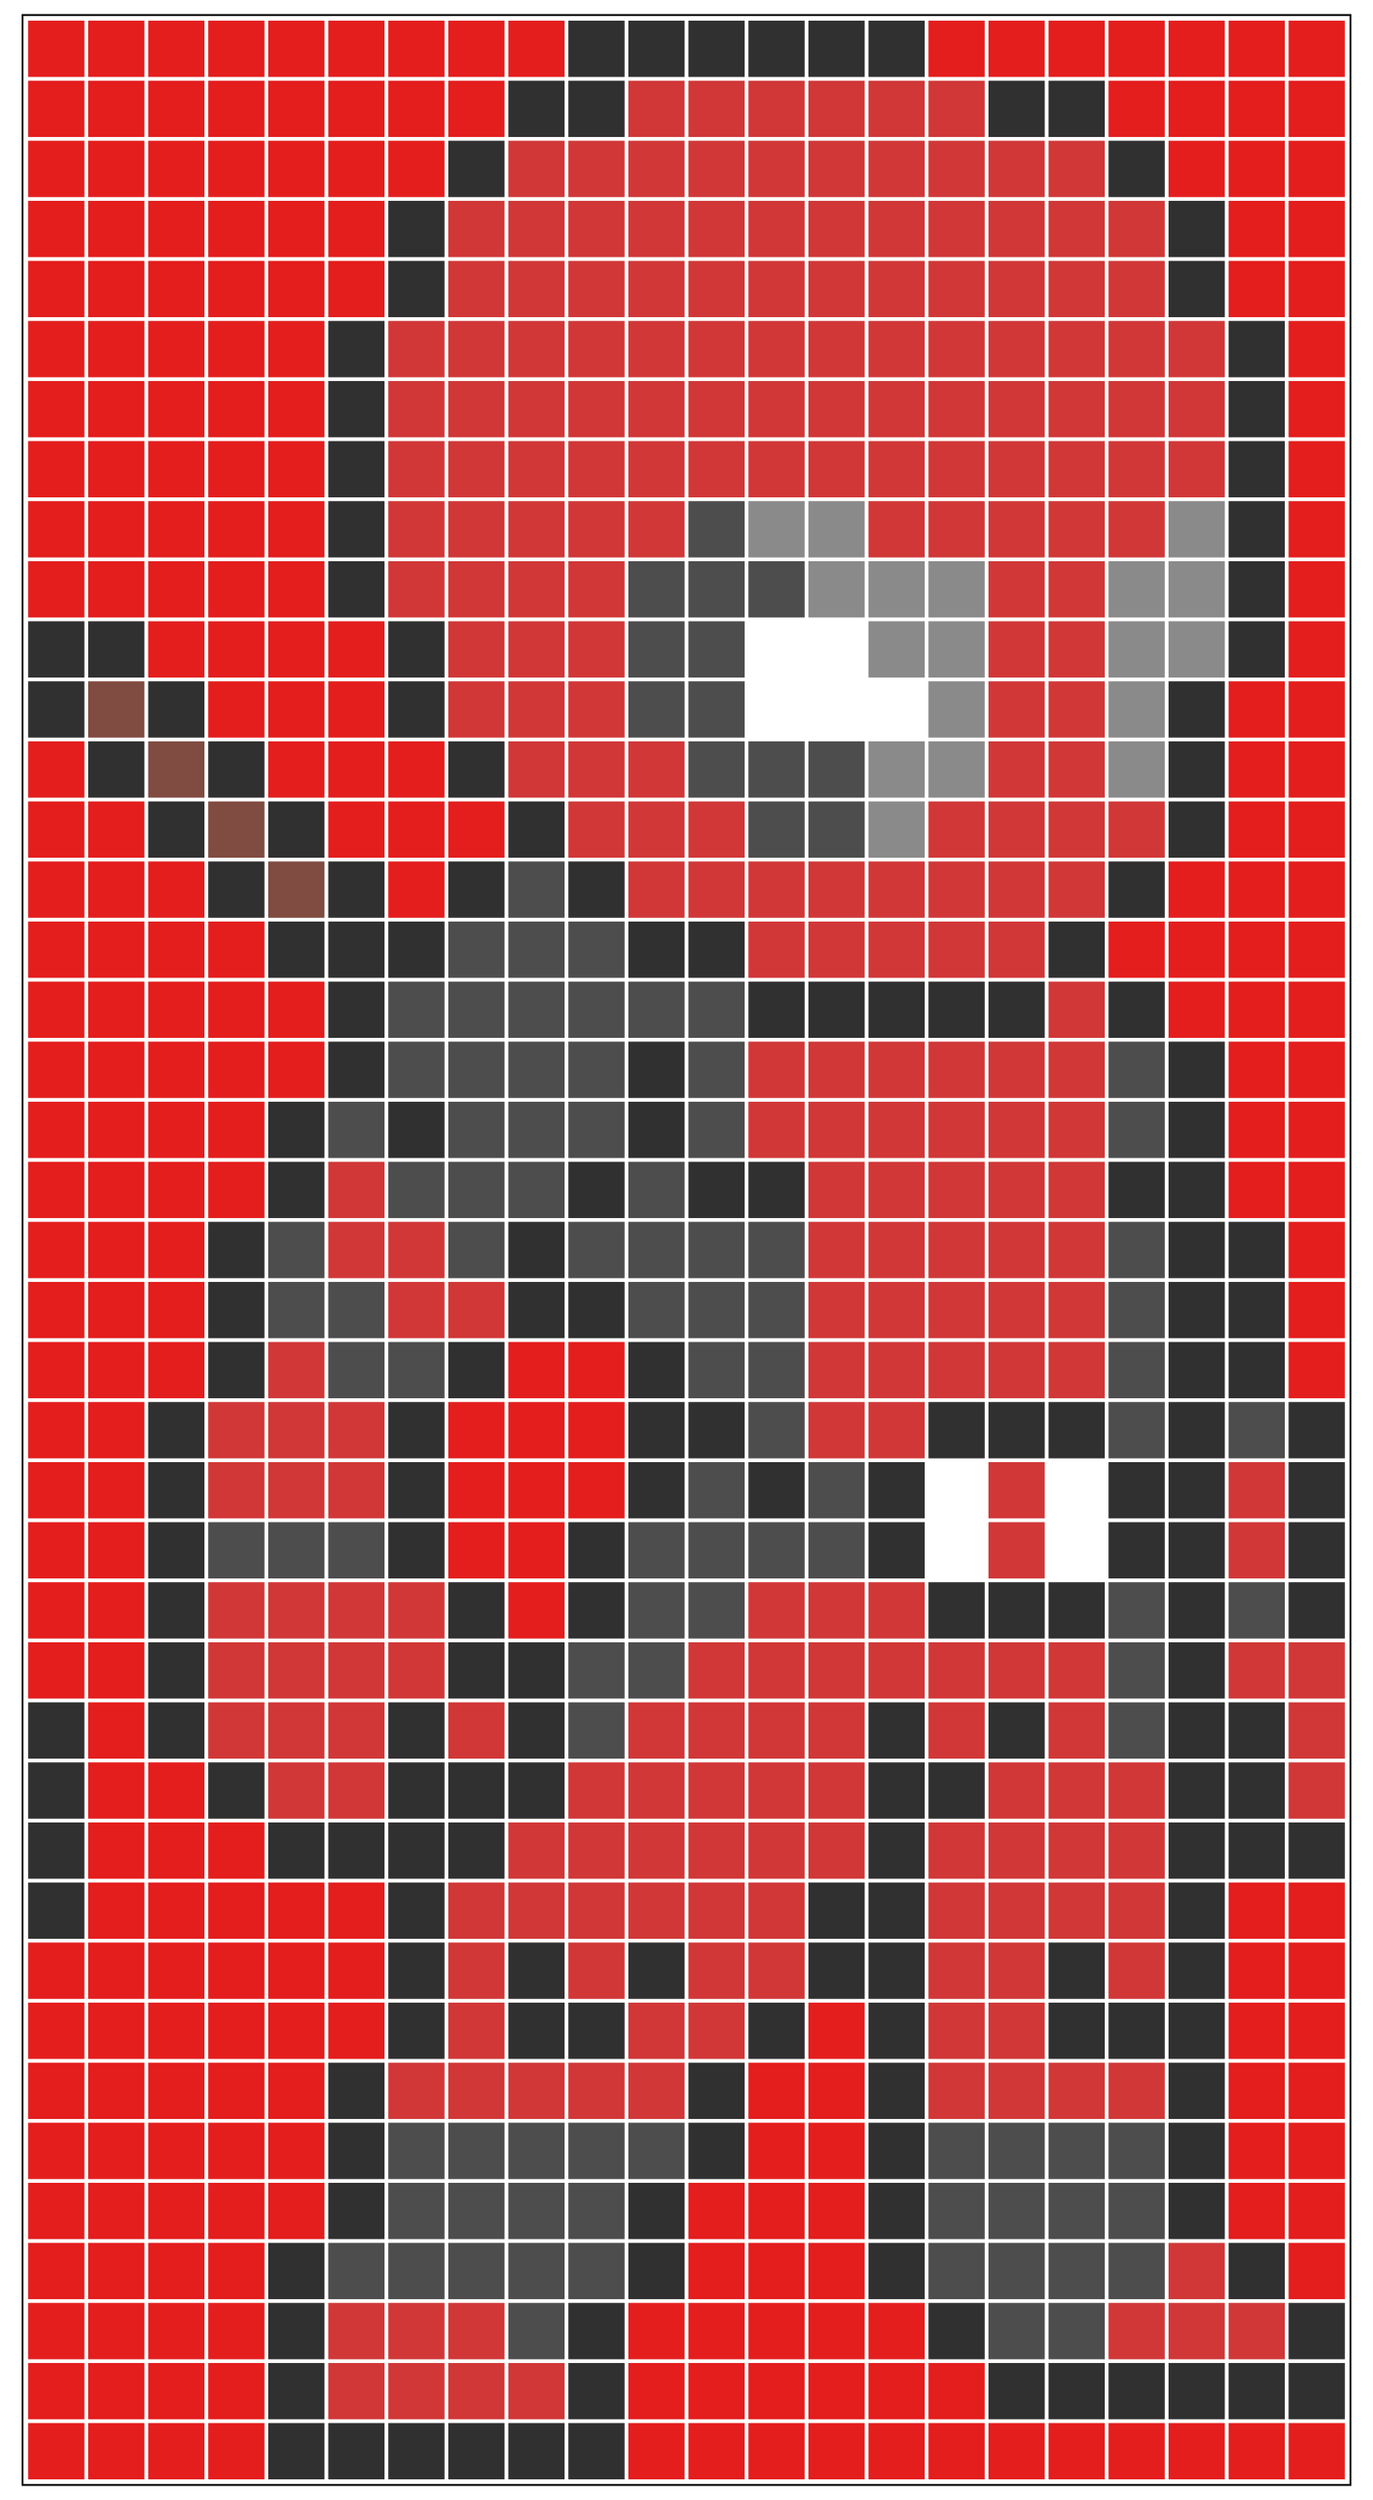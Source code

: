 digraph  imagen {
 node [shape=plaintext]; 
struct1 [label=< <TABLE border="1">
<TR>
<TD WIDTH="30" HEIGHT="30" BORDER="0" BGCOLOR=" #E41D1D "></TD>
<TD WIDTH="30" HEIGHT="30" BORDER="0" BGCOLOR=" #E41D1D "></TD>
<TD WIDTH="30" HEIGHT="30" BORDER="0" BGCOLOR=" #E41D1D "></TD>
<TD WIDTH="30" HEIGHT="30" BORDER="0" BGCOLOR=" #E41D1D "></TD>
<TD WIDTH="30" HEIGHT="30" BORDER="0" BGCOLOR=" #E41D1D "></TD>
<TD WIDTH="30" HEIGHT="30" BORDER="0" BGCOLOR=" #E41D1D "></TD>
<TD WIDTH="30" HEIGHT="30" BORDER="0" BGCOLOR=" #E41D1D "></TD>
<TD WIDTH="30" HEIGHT="30" BORDER="0" BGCOLOR=" #E41D1D "></TD>
<TD WIDTH="30" HEIGHT="30" BORDER="0" BGCOLOR=" #E41D1D "></TD>
<TD WIDTH="30" HEIGHT="30" BORDER="0" BGCOLOR=" #303030 "></TD>
<TD WIDTH="30" HEIGHT="30" BORDER="0" BGCOLOR=" #303030 "></TD>
<TD WIDTH="30" HEIGHT="30" BORDER="0" BGCOLOR=" #303030 "></TD>
<TD WIDTH="30" HEIGHT="30" BORDER="0" BGCOLOR=" #303030 "></TD>
<TD WIDTH="30" HEIGHT="30" BORDER="0" BGCOLOR=" #303030 "></TD>
<TD WIDTH="30" HEIGHT="30" BORDER="0" BGCOLOR=" #303030 "></TD>
<TD WIDTH="30" HEIGHT="30" BORDER="0" BGCOLOR=" #E41D1D "></TD>
<TD WIDTH="30" HEIGHT="30" BORDER="0" BGCOLOR=" #E41D1D "></TD>
<TD WIDTH="30" HEIGHT="30" BORDER="0" BGCOLOR=" #E41D1D "></TD>
<TD WIDTH="30" HEIGHT="30" BORDER="0" BGCOLOR=" #E41D1D "></TD>
<TD WIDTH="30" HEIGHT="30" BORDER="0" BGCOLOR=" #E41D1D "></TD>
<TD WIDTH="30" HEIGHT="30" BORDER="0" BGCOLOR=" #E41D1D "></TD>
<TD WIDTH="30" HEIGHT="30" BORDER="0" BGCOLOR=" #E41D1D "></TD>
</TR>
<TR>
<TD WIDTH="30" HEIGHT="30" BORDER="0" BGCOLOR=" #E41D1D "></TD>
<TD WIDTH="30" HEIGHT="30" BORDER="0" BGCOLOR=" #E41D1D "></TD>
<TD WIDTH="30" HEIGHT="30" BORDER="0" BGCOLOR=" #E41D1D "></TD>
<TD WIDTH="30" HEIGHT="30" BORDER="0" BGCOLOR=" #E41D1D "></TD>
<TD WIDTH="30" HEIGHT="30" BORDER="0" BGCOLOR=" #E41D1D "></TD>
<TD WIDTH="30" HEIGHT="30" BORDER="0" BGCOLOR=" #E41D1D "></TD>
<TD WIDTH="30" HEIGHT="30" BORDER="0" BGCOLOR=" #E41D1D "></TD>
<TD WIDTH="30" HEIGHT="30" BORDER="0" BGCOLOR=" #E41D1D "></TD>
<TD WIDTH="30" HEIGHT="30" BORDER="0" BGCOLOR=" #303030 "></TD>
<TD WIDTH="30" HEIGHT="30" BORDER="0" BGCOLOR=" #303030 "></TD>
<TD WIDTH="30" HEIGHT="30" BORDER="0" BGCOLOR=" #D13737 "></TD>
<TD WIDTH="30" HEIGHT="30" BORDER="0" BGCOLOR=" #D13737 "></TD>
<TD WIDTH="30" HEIGHT="30" BORDER="0" BGCOLOR=" #D13737 "></TD>
<TD WIDTH="30" HEIGHT="30" BORDER="0" BGCOLOR=" #D13737 "></TD>
<TD WIDTH="30" HEIGHT="30" BORDER="0" BGCOLOR=" #D13737 "></TD>
<TD WIDTH="30" HEIGHT="30" BORDER="0" BGCOLOR=" #D13737 "></TD>
<TD WIDTH="30" HEIGHT="30" BORDER="0" BGCOLOR=" #303030 "></TD>
<TD WIDTH="30" HEIGHT="30" BORDER="0" BGCOLOR=" #303030 "></TD>
<TD WIDTH="30" HEIGHT="30" BORDER="0" BGCOLOR=" #E41D1D "></TD>
<TD WIDTH="30" HEIGHT="30" BORDER="0" BGCOLOR=" #E41D1D "></TD>
<TD WIDTH="30" HEIGHT="30" BORDER="0" BGCOLOR=" #E41D1D "></TD>
<TD WIDTH="30" HEIGHT="30" BORDER="0" BGCOLOR=" #E41D1D "></TD>
</TR>
<TR>
<TD WIDTH="30" HEIGHT="30" BORDER="0" BGCOLOR=" #E41D1D "></TD>
<TD WIDTH="30" HEIGHT="30" BORDER="0" BGCOLOR=" #E41D1D "></TD>
<TD WIDTH="30" HEIGHT="30" BORDER="0" BGCOLOR=" #E41D1D "></TD>
<TD WIDTH="30" HEIGHT="30" BORDER="0" BGCOLOR=" #E41D1D "></TD>
<TD WIDTH="30" HEIGHT="30" BORDER="0" BGCOLOR=" #E41D1D "></TD>
<TD WIDTH="30" HEIGHT="30" BORDER="0" BGCOLOR=" #E41D1D "></TD>
<TD WIDTH="30" HEIGHT="30" BORDER="0" BGCOLOR=" #E41D1D "></TD>
<TD WIDTH="30" HEIGHT="30" BORDER="0" BGCOLOR=" #303030 "></TD>
<TD WIDTH="30" HEIGHT="30" BORDER="0" BGCOLOR=" #D13737 "></TD>
<TD WIDTH="30" HEIGHT="30" BORDER="0" BGCOLOR=" #D13737 "></TD>
<TD WIDTH="30" HEIGHT="30" BORDER="0" BGCOLOR=" #D13737 "></TD>
<TD WIDTH="30" HEIGHT="30" BORDER="0" BGCOLOR=" #D13737 "></TD>
<TD WIDTH="30" HEIGHT="30" BORDER="0" BGCOLOR=" #D13737 "></TD>
<TD WIDTH="30" HEIGHT="30" BORDER="0" BGCOLOR=" #D13737 "></TD>
<TD WIDTH="30" HEIGHT="30" BORDER="0" BGCOLOR=" #D13737 "></TD>
<TD WIDTH="30" HEIGHT="30" BORDER="0" BGCOLOR=" #D13737 "></TD>
<TD WIDTH="30" HEIGHT="30" BORDER="0" BGCOLOR=" #D13737 "></TD>
<TD WIDTH="30" HEIGHT="30" BORDER="0" BGCOLOR=" #D13737 "></TD>
<TD WIDTH="30" HEIGHT="30" BORDER="0" BGCOLOR=" #303030 "></TD>
<TD WIDTH="30" HEIGHT="30" BORDER="0" BGCOLOR=" #E41D1D "></TD>
<TD WIDTH="30" HEIGHT="30" BORDER="0" BGCOLOR=" #E41D1D "></TD>
<TD WIDTH="30" HEIGHT="30" BORDER="0" BGCOLOR=" #E41D1D "></TD>
</TR>
<TR>
<TD WIDTH="30" HEIGHT="30" BORDER="0" BGCOLOR=" #E41D1D "></TD>
<TD WIDTH="30" HEIGHT="30" BORDER="0" BGCOLOR=" #E41D1D "></TD>
<TD WIDTH="30" HEIGHT="30" BORDER="0" BGCOLOR=" #E41D1D "></TD>
<TD WIDTH="30" HEIGHT="30" BORDER="0" BGCOLOR=" #E41D1D "></TD>
<TD WIDTH="30" HEIGHT="30" BORDER="0" BGCOLOR=" #E41D1D "></TD>
<TD WIDTH="30" HEIGHT="30" BORDER="0" BGCOLOR=" #E41D1D "></TD>
<TD WIDTH="30" HEIGHT="30" BORDER="0" BGCOLOR=" #303030 "></TD>
<TD WIDTH="30" HEIGHT="30" BORDER="0" BGCOLOR=" #D13737 "></TD>
<TD WIDTH="30" HEIGHT="30" BORDER="0" BGCOLOR=" #D13737 "></TD>
<TD WIDTH="30" HEIGHT="30" BORDER="0" BGCOLOR=" #D13737 "></TD>
<TD WIDTH="30" HEIGHT="30" BORDER="0" BGCOLOR=" #D13737 "></TD>
<TD WIDTH="30" HEIGHT="30" BORDER="0" BGCOLOR=" #D13737 "></TD>
<TD WIDTH="30" HEIGHT="30" BORDER="0" BGCOLOR=" #D13737 "></TD>
<TD WIDTH="30" HEIGHT="30" BORDER="0" BGCOLOR=" #D13737 "></TD>
<TD WIDTH="30" HEIGHT="30" BORDER="0" BGCOLOR=" #D13737 "></TD>
<TD WIDTH="30" HEIGHT="30" BORDER="0" BGCOLOR=" #D13737 "></TD>
<TD WIDTH="30" HEIGHT="30" BORDER="0" BGCOLOR=" #D13737 "></TD>
<TD WIDTH="30" HEIGHT="30" BORDER="0" BGCOLOR=" #D13737 "></TD>
<TD WIDTH="30" HEIGHT="30" BORDER="0" BGCOLOR=" #D13737 "></TD>
<TD WIDTH="30" HEIGHT="30" BORDER="0" BGCOLOR=" #303030 "></TD>
<TD WIDTH="30" HEIGHT="30" BORDER="0" BGCOLOR=" #E41D1D "></TD>
<TD WIDTH="30" HEIGHT="30" BORDER="0" BGCOLOR=" #E41D1D "></TD>
</TR>
<TR>
<TD WIDTH="30" HEIGHT="30" BORDER="0" BGCOLOR=" #E41D1D "></TD>
<TD WIDTH="30" HEIGHT="30" BORDER="0" BGCOLOR=" #E41D1D "></TD>
<TD WIDTH="30" HEIGHT="30" BORDER="0" BGCOLOR=" #E41D1D "></TD>
<TD WIDTH="30" HEIGHT="30" BORDER="0" BGCOLOR=" #E41D1D "></TD>
<TD WIDTH="30" HEIGHT="30" BORDER="0" BGCOLOR=" #E41D1D "></TD>
<TD WIDTH="30" HEIGHT="30" BORDER="0" BGCOLOR=" #E41D1D "></TD>
<TD WIDTH="30" HEIGHT="30" BORDER="0" BGCOLOR=" #303030 "></TD>
<TD WIDTH="30" HEIGHT="30" BORDER="0" BGCOLOR=" #D13737 "></TD>
<TD WIDTH="30" HEIGHT="30" BORDER="0" BGCOLOR=" #D13737 "></TD>
<TD WIDTH="30" HEIGHT="30" BORDER="0" BGCOLOR=" #D13737 "></TD>
<TD WIDTH="30" HEIGHT="30" BORDER="0" BGCOLOR=" #D13737 "></TD>
<TD WIDTH="30" HEIGHT="30" BORDER="0" BGCOLOR=" #D13737 "></TD>
<TD WIDTH="30" HEIGHT="30" BORDER="0" BGCOLOR=" #D13737 "></TD>
<TD WIDTH="30" HEIGHT="30" BORDER="0" BGCOLOR=" #D13737 "></TD>
<TD WIDTH="30" HEIGHT="30" BORDER="0" BGCOLOR=" #D13737 "></TD>
<TD WIDTH="30" HEIGHT="30" BORDER="0" BGCOLOR=" #D13737 "></TD>
<TD WIDTH="30" HEIGHT="30" BORDER="0" BGCOLOR=" #D13737 "></TD>
<TD WIDTH="30" HEIGHT="30" BORDER="0" BGCOLOR=" #D13737 "></TD>
<TD WIDTH="30" HEIGHT="30" BORDER="0" BGCOLOR=" #D13737 "></TD>
<TD WIDTH="30" HEIGHT="30" BORDER="0" BGCOLOR=" #303030 "></TD>
<TD WIDTH="30" HEIGHT="30" BORDER="0" BGCOLOR=" #E41D1D "></TD>
<TD WIDTH="30" HEIGHT="30" BORDER="0" BGCOLOR=" #E41D1D "></TD>
</TR>
<TR>
<TD WIDTH="30" HEIGHT="30" BORDER="0" BGCOLOR=" #E41D1D "></TD>
<TD WIDTH="30" HEIGHT="30" BORDER="0" BGCOLOR=" #E41D1D "></TD>
<TD WIDTH="30" HEIGHT="30" BORDER="0" BGCOLOR=" #E41D1D "></TD>
<TD WIDTH="30" HEIGHT="30" BORDER="0" BGCOLOR=" #E41D1D "></TD>
<TD WIDTH="30" HEIGHT="30" BORDER="0" BGCOLOR=" #E41D1D "></TD>
<TD WIDTH="30" HEIGHT="30" BORDER="0" BGCOLOR=" #303030 "></TD>
<TD WIDTH="30" HEIGHT="30" BORDER="0" BGCOLOR=" #D13737 "></TD>
<TD WIDTH="30" HEIGHT="30" BORDER="0" BGCOLOR=" #D13737 "></TD>
<TD WIDTH="30" HEIGHT="30" BORDER="0" BGCOLOR=" #D13737 "></TD>
<TD WIDTH="30" HEIGHT="30" BORDER="0" BGCOLOR=" #D13737 "></TD>
<TD WIDTH="30" HEIGHT="30" BORDER="0" BGCOLOR=" #D13737 "></TD>
<TD WIDTH="30" HEIGHT="30" BORDER="0" BGCOLOR=" #D13737 "></TD>
<TD WIDTH="30" HEIGHT="30" BORDER="0" BGCOLOR=" #D13737 "></TD>
<TD WIDTH="30" HEIGHT="30" BORDER="0" BGCOLOR=" #D13737 "></TD>
<TD WIDTH="30" HEIGHT="30" BORDER="0" BGCOLOR=" #D13737 "></TD>
<TD WIDTH="30" HEIGHT="30" BORDER="0" BGCOLOR=" #D13737 "></TD>
<TD WIDTH="30" HEIGHT="30" BORDER="0" BGCOLOR=" #D13737 "></TD>
<TD WIDTH="30" HEIGHT="30" BORDER="0" BGCOLOR=" #D13737 "></TD>
<TD WIDTH="30" HEIGHT="30" BORDER="0" BGCOLOR=" #D13737 "></TD>
<TD WIDTH="30" HEIGHT="30" BORDER="0" BGCOLOR=" #D13737 "></TD>
<TD WIDTH="30" HEIGHT="30" BORDER="0" BGCOLOR=" #303030 "></TD>
<TD WIDTH="30" HEIGHT="30" BORDER="0" BGCOLOR=" #E41D1D "></TD>
</TR>
<TR>
<TD WIDTH="30" HEIGHT="30" BORDER="0" BGCOLOR=" #E41D1D "></TD>
<TD WIDTH="30" HEIGHT="30" BORDER="0" BGCOLOR=" #E41D1D "></TD>
<TD WIDTH="30" HEIGHT="30" BORDER="0" BGCOLOR=" #E41D1D "></TD>
<TD WIDTH="30" HEIGHT="30" BORDER="0" BGCOLOR=" #E41D1D "></TD>
<TD WIDTH="30" HEIGHT="30" BORDER="0" BGCOLOR=" #E41D1D "></TD>
<TD WIDTH="30" HEIGHT="30" BORDER="0" BGCOLOR=" #303030 "></TD>
<TD WIDTH="30" HEIGHT="30" BORDER="0" BGCOLOR=" #D13737 "></TD>
<TD WIDTH="30" HEIGHT="30" BORDER="0" BGCOLOR=" #D13737 "></TD>
<TD WIDTH="30" HEIGHT="30" BORDER="0" BGCOLOR=" #D13737 "></TD>
<TD WIDTH="30" HEIGHT="30" BORDER="0" BGCOLOR=" #D13737 "></TD>
<TD WIDTH="30" HEIGHT="30" BORDER="0" BGCOLOR=" #D13737 "></TD>
<TD WIDTH="30" HEIGHT="30" BORDER="0" BGCOLOR=" #D13737 "></TD>
<TD WIDTH="30" HEIGHT="30" BORDER="0" BGCOLOR=" #D13737 "></TD>
<TD WIDTH="30" HEIGHT="30" BORDER="0" BGCOLOR=" #D13737 "></TD>
<TD WIDTH="30" HEIGHT="30" BORDER="0" BGCOLOR=" #D13737 "></TD>
<TD WIDTH="30" HEIGHT="30" BORDER="0" BGCOLOR=" #D13737 "></TD>
<TD WIDTH="30" HEIGHT="30" BORDER="0" BGCOLOR=" #D13737 "></TD>
<TD WIDTH="30" HEIGHT="30" BORDER="0" BGCOLOR=" #D13737 "></TD>
<TD WIDTH="30" HEIGHT="30" BORDER="0" BGCOLOR=" #D13737 "></TD>
<TD WIDTH="30" HEIGHT="30" BORDER="0" BGCOLOR=" #D13737 "></TD>
<TD WIDTH="30" HEIGHT="30" BORDER="0" BGCOLOR=" #303030 "></TD>
<TD WIDTH="30" HEIGHT="30" BORDER="0" BGCOLOR=" #E41D1D "></TD>
</TR>
<TR>
<TD WIDTH="30" HEIGHT="30" BORDER="0" BGCOLOR=" #E41D1D "></TD>
<TD WIDTH="30" HEIGHT="30" BORDER="0" BGCOLOR=" #E41D1D "></TD>
<TD WIDTH="30" HEIGHT="30" BORDER="0" BGCOLOR=" #E41D1D "></TD>
<TD WIDTH="30" HEIGHT="30" BORDER="0" BGCOLOR=" #E41D1D "></TD>
<TD WIDTH="30" HEIGHT="30" BORDER="0" BGCOLOR=" #E41D1D "></TD>
<TD WIDTH="30" HEIGHT="30" BORDER="0" BGCOLOR=" #303030 "></TD>
<TD WIDTH="30" HEIGHT="30" BORDER="0" BGCOLOR=" #D13737 "></TD>
<TD WIDTH="30" HEIGHT="30" BORDER="0" BGCOLOR=" #D13737 "></TD>
<TD WIDTH="30" HEIGHT="30" BORDER="0" BGCOLOR=" #D13737 "></TD>
<TD WIDTH="30" HEIGHT="30" BORDER="0" BGCOLOR=" #D13737 "></TD>
<TD WIDTH="30" HEIGHT="30" BORDER="0" BGCOLOR=" #D13737 "></TD>
<TD WIDTH="30" HEIGHT="30" BORDER="0" BGCOLOR=" #D13737 "></TD>
<TD WIDTH="30" HEIGHT="30" BORDER="0" BGCOLOR=" #D13737 "></TD>
<TD WIDTH="30" HEIGHT="30" BORDER="0" BGCOLOR=" #D13737 "></TD>
<TD WIDTH="30" HEIGHT="30" BORDER="0" BGCOLOR=" #D13737 "></TD>
<TD WIDTH="30" HEIGHT="30" BORDER="0" BGCOLOR=" #D13737 "></TD>
<TD WIDTH="30" HEIGHT="30" BORDER="0" BGCOLOR=" #D13737 "></TD>
<TD WIDTH="30" HEIGHT="30" BORDER="0" BGCOLOR=" #D13737 "></TD>
<TD WIDTH="30" HEIGHT="30" BORDER="0" BGCOLOR=" #D13737 "></TD>
<TD WIDTH="30" HEIGHT="30" BORDER="0" BGCOLOR=" #D13737 "></TD>
<TD WIDTH="30" HEIGHT="30" BORDER="0" BGCOLOR=" #303030 "></TD>
<TD WIDTH="30" HEIGHT="30" BORDER="0" BGCOLOR=" #E41D1D "></TD>
</TR>
<TR>
<TD WIDTH="30" HEIGHT="30" BORDER="0" BGCOLOR=" #E41D1D "></TD>
<TD WIDTH="30" HEIGHT="30" BORDER="0" BGCOLOR=" #E41D1D "></TD>
<TD WIDTH="30" HEIGHT="30" BORDER="0" BGCOLOR=" #E41D1D "></TD>
<TD WIDTH="30" HEIGHT="30" BORDER="0" BGCOLOR=" #E41D1D "></TD>
<TD WIDTH="30" HEIGHT="30" BORDER="0" BGCOLOR=" #E41D1D "></TD>
<TD WIDTH="30" HEIGHT="30" BORDER="0" BGCOLOR=" #303030 "></TD>
<TD WIDTH="30" HEIGHT="30" BORDER="0" BGCOLOR=" #D13737 "></TD>
<TD WIDTH="30" HEIGHT="30" BORDER="0" BGCOLOR=" #D13737 "></TD>
<TD WIDTH="30" HEIGHT="30" BORDER="0" BGCOLOR=" #D13737 "></TD>
<TD WIDTH="30" HEIGHT="30" BORDER="0" BGCOLOR=" #D13737 "></TD>
<TD WIDTH="30" HEIGHT="30" BORDER="0" BGCOLOR=" #D13737 "></TD>
<TD WIDTH="30" HEIGHT="30" BORDER="0" BGCOLOR=" #4D4D4D "></TD>
<TD WIDTH="30" HEIGHT="30" BORDER="0" BGCOLOR=" #8A8A8A "></TD>
<TD WIDTH="30" HEIGHT="30" BORDER="0" BGCOLOR=" #8A8A8A "></TD>
<TD WIDTH="30" HEIGHT="30" BORDER="0" BGCOLOR=" #D13737 "></TD>
<TD WIDTH="30" HEIGHT="30" BORDER="0" BGCOLOR=" #D13737 "></TD>
<TD WIDTH="30" HEIGHT="30" BORDER="0" BGCOLOR=" #D13737 "></TD>
<TD WIDTH="30" HEIGHT="30" BORDER="0" BGCOLOR=" #D13737 "></TD>
<TD WIDTH="30" HEIGHT="30" BORDER="0" BGCOLOR=" #D13737 "></TD>
<TD WIDTH="30" HEIGHT="30" BORDER="0" BGCOLOR=" #8A8A8A "></TD>
<TD WIDTH="30" HEIGHT="30" BORDER="0" BGCOLOR=" #303030 "></TD>
<TD WIDTH="30" HEIGHT="30" BORDER="0" BGCOLOR=" #E41D1D "></TD>
</TR>
<TR>
<TD WIDTH="30" HEIGHT="30" BORDER="0" BGCOLOR=" #E41D1D "></TD>
<TD WIDTH="30" HEIGHT="30" BORDER="0" BGCOLOR=" #E41D1D "></TD>
<TD WIDTH="30" HEIGHT="30" BORDER="0" BGCOLOR=" #E41D1D "></TD>
<TD WIDTH="30" HEIGHT="30" BORDER="0" BGCOLOR=" #E41D1D "></TD>
<TD WIDTH="30" HEIGHT="30" BORDER="0" BGCOLOR=" #E41D1D "></TD>
<TD WIDTH="30" HEIGHT="30" BORDER="0" BGCOLOR=" #303030 "></TD>
<TD WIDTH="30" HEIGHT="30" BORDER="0" BGCOLOR=" #D13737 "></TD>
<TD WIDTH="30" HEIGHT="30" BORDER="0" BGCOLOR=" #D13737 "></TD>
<TD WIDTH="30" HEIGHT="30" BORDER="0" BGCOLOR=" #D13737 "></TD>
<TD WIDTH="30" HEIGHT="30" BORDER="0" BGCOLOR=" #D13737 "></TD>
<TD WIDTH="30" HEIGHT="30" BORDER="0" BGCOLOR=" #4D4D4D "></TD>
<TD WIDTH="30" HEIGHT="30" BORDER="0" BGCOLOR=" #4D4D4D "></TD>
<TD WIDTH="30" HEIGHT="30" BORDER="0" BGCOLOR=" #4D4D4D "></TD>
<TD WIDTH="30" HEIGHT="30" BORDER="0" BGCOLOR=" #8A8A8A "></TD>
<TD WIDTH="30" HEIGHT="30" BORDER="0" BGCOLOR=" #8A8A8A "></TD>
<TD WIDTH="30" HEIGHT="30" BORDER="0" BGCOLOR=" #8A8A8A "></TD>
<TD WIDTH="30" HEIGHT="30" BORDER="0" BGCOLOR=" #D13737 "></TD>
<TD WIDTH="30" HEIGHT="30" BORDER="0" BGCOLOR=" #D13737 "></TD>
<TD WIDTH="30" HEIGHT="30" BORDER="0" BGCOLOR=" #8A8A8A "></TD>
<TD WIDTH="30" HEIGHT="30" BORDER="0" BGCOLOR=" #8A8A8A "></TD>
<TD WIDTH="30" HEIGHT="30" BORDER="0" BGCOLOR=" #303030 "></TD>
<TD WIDTH="30" HEIGHT="30" BORDER="0" BGCOLOR=" #E41D1D "></TD>
</TR>
<TR>
<TD WIDTH="30" HEIGHT="30" BORDER="0" BGCOLOR=" #303030 "></TD>
<TD WIDTH="30" HEIGHT="30" BORDER="0" BGCOLOR=" #303030 "></TD>
<TD WIDTH="30" HEIGHT="30" BORDER="0" BGCOLOR=" #E41D1D "></TD>
<TD WIDTH="30" HEIGHT="30" BORDER="0" BGCOLOR=" #E41D1D "></TD>
<TD WIDTH="30" HEIGHT="30" BORDER="0" BGCOLOR=" #E41D1D "></TD>
<TD WIDTH="30" HEIGHT="30" BORDER="0" BGCOLOR=" #E41D1D "></TD>
<TD WIDTH="30" HEIGHT="30" BORDER="0" BGCOLOR=" #303030 "></TD>
<TD WIDTH="30" HEIGHT="30" BORDER="0" BGCOLOR=" #D13737 "></TD>
<TD WIDTH="30" HEIGHT="30" BORDER="0" BGCOLOR=" #D13737 "></TD>
<TD WIDTH="30" HEIGHT="30" BORDER="0" BGCOLOR=" #D13737 "></TD>
<TD WIDTH="30" HEIGHT="30" BORDER="0" BGCOLOR=" #4D4D4D "></TD>
<TD WIDTH="30" HEIGHT="30" BORDER="0" BGCOLOR=" #4D4D4D "></TD>
<TD WIDTH="30" HEIGHT="30" BORDER="0" BGCOLOR=" #FFFFFF "></TD>
<TD WIDTH="30" HEIGHT="30" BORDER="0" BGCOLOR=" #FFFFFF "></TD>
<TD WIDTH="30" HEIGHT="30" BORDER="0" BGCOLOR=" #8A8A8A "></TD>
<TD WIDTH="30" HEIGHT="30" BORDER="0" BGCOLOR=" #8A8A8A "></TD>
<TD WIDTH="30" HEIGHT="30" BORDER="0" BGCOLOR=" #D13737 "></TD>
<TD WIDTH="30" HEIGHT="30" BORDER="0" BGCOLOR=" #D13737 "></TD>
<TD WIDTH="30" HEIGHT="30" BORDER="0" BGCOLOR=" #8A8A8A "></TD>
<TD WIDTH="30" HEIGHT="30" BORDER="0" BGCOLOR=" #8A8A8A "></TD>
<TD WIDTH="30" HEIGHT="30" BORDER="0" BGCOLOR=" #303030 "></TD>
<TD WIDTH="30" HEIGHT="30" BORDER="0" BGCOLOR=" #E41D1D "></TD>
</TR>
<TR>
<TD WIDTH="30" HEIGHT="30" BORDER="0" BGCOLOR=" #303030 "></TD>
<TD WIDTH="30" HEIGHT="30" BORDER="0" BGCOLOR=" #804B40 "></TD>
<TD WIDTH="30" HEIGHT="30" BORDER="0" BGCOLOR=" #303030 "></TD>
<TD WIDTH="30" HEIGHT="30" BORDER="0" BGCOLOR=" #E41D1D "></TD>
<TD WIDTH="30" HEIGHT="30" BORDER="0" BGCOLOR=" #E41D1D "></TD>
<TD WIDTH="30" HEIGHT="30" BORDER="0" BGCOLOR=" #E41D1D "></TD>
<TD WIDTH="30" HEIGHT="30" BORDER="0" BGCOLOR=" #303030 "></TD>
<TD WIDTH="30" HEIGHT="30" BORDER="0" BGCOLOR=" #D13737 "></TD>
<TD WIDTH="30" HEIGHT="30" BORDER="0" BGCOLOR=" #D13737 "></TD>
<TD WIDTH="30" HEIGHT="30" BORDER="0" BGCOLOR=" #D13737 "></TD>
<TD WIDTH="30" HEIGHT="30" BORDER="0" BGCOLOR=" #4D4D4D "></TD>
<TD WIDTH="30" HEIGHT="30" BORDER="0" BGCOLOR=" #4D4D4D "></TD>
<TD WIDTH="30" HEIGHT="30" BORDER="0" BGCOLOR=" #FFFFFF "></TD>
<TD WIDTH="30" HEIGHT="30" BORDER="0" BGCOLOR=" #FFFFFF "></TD>
<TD WIDTH="30" HEIGHT="30" BORDER="0" BGCOLOR=" #FFFFFF "></TD>
<TD WIDTH="30" HEIGHT="30" BORDER="0" BGCOLOR=" #8A8A8A "></TD>
<TD WIDTH="30" HEIGHT="30" BORDER="0" BGCOLOR=" #D13737 "></TD>
<TD WIDTH="30" HEIGHT="30" BORDER="0" BGCOLOR=" #D13737 "></TD>
<TD WIDTH="30" HEIGHT="30" BORDER="0" BGCOLOR=" #8A8A8A "></TD>
<TD WIDTH="30" HEIGHT="30" BORDER="0" BGCOLOR=" #303030 "></TD>
<TD WIDTH="30" HEIGHT="30" BORDER="0" BGCOLOR=" #E41D1D "></TD>
<TD WIDTH="30" HEIGHT="30" BORDER="0" BGCOLOR=" #E41D1D "></TD>
</TR>
<TR>
<TD WIDTH="30" HEIGHT="30" BORDER="0" BGCOLOR=" #E41D1D "></TD>
<TD WIDTH="30" HEIGHT="30" BORDER="0" BGCOLOR=" #303030 "></TD>
<TD WIDTH="30" HEIGHT="30" BORDER="0" BGCOLOR=" #804B40 "></TD>
<TD WIDTH="30" HEIGHT="30" BORDER="0" BGCOLOR=" #303030 "></TD>
<TD WIDTH="30" HEIGHT="30" BORDER="0" BGCOLOR=" #E41D1D "></TD>
<TD WIDTH="30" HEIGHT="30" BORDER="0" BGCOLOR=" #E41D1D "></TD>
<TD WIDTH="30" HEIGHT="30" BORDER="0" BGCOLOR=" #E41D1D "></TD>
<TD WIDTH="30" HEIGHT="30" BORDER="0" BGCOLOR=" #303030 "></TD>
<TD WIDTH="30" HEIGHT="30" BORDER="0" BGCOLOR=" #D13737 "></TD>
<TD WIDTH="30" HEIGHT="30" BORDER="0" BGCOLOR=" #D13737 "></TD>
<TD WIDTH="30" HEIGHT="30" BORDER="0" BGCOLOR=" #D13737 "></TD>
<TD WIDTH="30" HEIGHT="30" BORDER="0" BGCOLOR=" #4D4D4D "></TD>
<TD WIDTH="30" HEIGHT="30" BORDER="0" BGCOLOR=" #4D4D4D "></TD>
<TD WIDTH="30" HEIGHT="30" BORDER="0" BGCOLOR=" #4D4D4D "></TD>
<TD WIDTH="30" HEIGHT="30" BORDER="0" BGCOLOR=" #8A8A8A "></TD>
<TD WIDTH="30" HEIGHT="30" BORDER="0" BGCOLOR=" #8A8A8A "></TD>
<TD WIDTH="30" HEIGHT="30" BORDER="0" BGCOLOR=" #D13737 "></TD>
<TD WIDTH="30" HEIGHT="30" BORDER="0" BGCOLOR=" #D13737 "></TD>
<TD WIDTH="30" HEIGHT="30" BORDER="0" BGCOLOR=" #8A8A8A "></TD>
<TD WIDTH="30" HEIGHT="30" BORDER="0" BGCOLOR=" #303030 "></TD>
<TD WIDTH="30" HEIGHT="30" BORDER="0" BGCOLOR=" #E41D1D "></TD>
<TD WIDTH="30" HEIGHT="30" BORDER="0" BGCOLOR=" #E41D1D "></TD>
</TR>
<TR>
<TD WIDTH="30" HEIGHT="30" BORDER="0" BGCOLOR=" #E41D1D "></TD>
<TD WIDTH="30" HEIGHT="30" BORDER="0" BGCOLOR=" #E41D1D "></TD>
<TD WIDTH="30" HEIGHT="30" BORDER="0" BGCOLOR=" #303030 "></TD>
<TD WIDTH="30" HEIGHT="30" BORDER="0" BGCOLOR=" #804B40 "></TD>
<TD WIDTH="30" HEIGHT="30" BORDER="0" BGCOLOR=" #303030 "></TD>
<TD WIDTH="30" HEIGHT="30" BORDER="0" BGCOLOR=" #E41D1D "></TD>
<TD WIDTH="30" HEIGHT="30" BORDER="0" BGCOLOR=" #E41D1D "></TD>
<TD WIDTH="30" HEIGHT="30" BORDER="0" BGCOLOR=" #E41D1D "></TD>
<TD WIDTH="30" HEIGHT="30" BORDER="0" BGCOLOR=" #303030 "></TD>
<TD WIDTH="30" HEIGHT="30" BORDER="0" BGCOLOR=" #D13737 "></TD>
<TD WIDTH="30" HEIGHT="30" BORDER="0" BGCOLOR=" #D13737 "></TD>
<TD WIDTH="30" HEIGHT="30" BORDER="0" BGCOLOR=" #D13737 "></TD>
<TD WIDTH="30" HEIGHT="30" BORDER="0" BGCOLOR=" #4D4D4D "></TD>
<TD WIDTH="30" HEIGHT="30" BORDER="0" BGCOLOR=" #4D4D4D "></TD>
<TD WIDTH="30" HEIGHT="30" BORDER="0" BGCOLOR=" #8A8A8A "></TD>
<TD WIDTH="30" HEIGHT="30" BORDER="0" BGCOLOR=" #D13737 "></TD>
<TD WIDTH="30" HEIGHT="30" BORDER="0" BGCOLOR=" #D13737 "></TD>
<TD WIDTH="30" HEIGHT="30" BORDER="0" BGCOLOR=" #D13737 "></TD>
<TD WIDTH="30" HEIGHT="30" BORDER="0" BGCOLOR=" #D13737 "></TD>
<TD WIDTH="30" HEIGHT="30" BORDER="0" BGCOLOR=" #303030 "></TD>
<TD WIDTH="30" HEIGHT="30" BORDER="0" BGCOLOR=" #E41D1D "></TD>
<TD WIDTH="30" HEIGHT="30" BORDER="0" BGCOLOR=" #E41D1D "></TD>
</TR>
<TR>
<TD WIDTH="30" HEIGHT="30" BORDER="0" BGCOLOR=" #E41D1D "></TD>
<TD WIDTH="30" HEIGHT="30" BORDER="0" BGCOLOR=" #E41D1D "></TD>
<TD WIDTH="30" HEIGHT="30" BORDER="0" BGCOLOR=" #E41D1D "></TD>
<TD WIDTH="30" HEIGHT="30" BORDER="0" BGCOLOR=" #303030 "></TD>
<TD WIDTH="30" HEIGHT="30" BORDER="0" BGCOLOR=" #804B40 "></TD>
<TD WIDTH="30" HEIGHT="30" BORDER="0" BGCOLOR=" #303030 "></TD>
<TD WIDTH="30" HEIGHT="30" BORDER="0" BGCOLOR=" #E41D1D "></TD>
<TD WIDTH="30" HEIGHT="30" BORDER="0" BGCOLOR=" #303030 "></TD>
<TD WIDTH="30" HEIGHT="30" BORDER="0" BGCOLOR=" #4D4D4D "></TD>
<TD WIDTH="30" HEIGHT="30" BORDER="0" BGCOLOR=" #303030 "></TD>
<TD WIDTH="30" HEIGHT="30" BORDER="0" BGCOLOR=" #D13737 "></TD>
<TD WIDTH="30" HEIGHT="30" BORDER="0" BGCOLOR=" #D13737 "></TD>
<TD WIDTH="30" HEIGHT="30" BORDER="0" BGCOLOR=" #D13737 "></TD>
<TD WIDTH="30" HEIGHT="30" BORDER="0" BGCOLOR=" #D13737 "></TD>
<TD WIDTH="30" HEIGHT="30" BORDER="0" BGCOLOR=" #D13737 "></TD>
<TD WIDTH="30" HEIGHT="30" BORDER="0" BGCOLOR=" #D13737 "></TD>
<TD WIDTH="30" HEIGHT="30" BORDER="0" BGCOLOR=" #D13737 "></TD>
<TD WIDTH="30" HEIGHT="30" BORDER="0" BGCOLOR=" #D13737 "></TD>
<TD WIDTH="30" HEIGHT="30" BORDER="0" BGCOLOR=" #303030 "></TD>
<TD WIDTH="30" HEIGHT="30" BORDER="0" BGCOLOR=" #E41D1D "></TD>
<TD WIDTH="30" HEIGHT="30" BORDER="0" BGCOLOR=" #E41D1D "></TD>
<TD WIDTH="30" HEIGHT="30" BORDER="0" BGCOLOR=" #E41D1D "></TD>
</TR>
<TR>
<TD WIDTH="30" HEIGHT="30" BORDER="0" BGCOLOR=" #E41D1D "></TD>
<TD WIDTH="30" HEIGHT="30" BORDER="0" BGCOLOR=" #E41D1D "></TD>
<TD WIDTH="30" HEIGHT="30" BORDER="0" BGCOLOR=" #E41D1D "></TD>
<TD WIDTH="30" HEIGHT="30" BORDER="0" BGCOLOR=" #E41D1D "></TD>
<TD WIDTH="30" HEIGHT="30" BORDER="0" BGCOLOR=" #303030 "></TD>
<TD WIDTH="30" HEIGHT="30" BORDER="0" BGCOLOR=" #303030 "></TD>
<TD WIDTH="30" HEIGHT="30" BORDER="0" BGCOLOR=" #303030 "></TD>
<TD WIDTH="30" HEIGHT="30" BORDER="0" BGCOLOR=" #4D4D4D "></TD>
<TD WIDTH="30" HEIGHT="30" BORDER="0" BGCOLOR=" #4D4D4D "></TD>
<TD WIDTH="30" HEIGHT="30" BORDER="0" BGCOLOR=" #4D4D4D "></TD>
<TD WIDTH="30" HEIGHT="30" BORDER="0" BGCOLOR=" #303030 "></TD>
<TD WIDTH="30" HEIGHT="30" BORDER="0" BGCOLOR=" #303030 "></TD>
<TD WIDTH="30" HEIGHT="30" BORDER="0" BGCOLOR=" #D13737 "></TD>
<TD WIDTH="30" HEIGHT="30" BORDER="0" BGCOLOR=" #D13737 "></TD>
<TD WIDTH="30" HEIGHT="30" BORDER="0" BGCOLOR=" #D13737 "></TD>
<TD WIDTH="30" HEIGHT="30" BORDER="0" BGCOLOR=" #D13737 "></TD>
<TD WIDTH="30" HEIGHT="30" BORDER="0" BGCOLOR=" #D13737 "></TD>
<TD WIDTH="30" HEIGHT="30" BORDER="0" BGCOLOR=" #303030 "></TD>
<TD WIDTH="30" HEIGHT="30" BORDER="0" BGCOLOR=" #E41D1D "></TD>
<TD WIDTH="30" HEIGHT="30" BORDER="0" BGCOLOR=" #E41D1D "></TD>
<TD WIDTH="30" HEIGHT="30" BORDER="0" BGCOLOR=" #E41D1D "></TD>
<TD WIDTH="30" HEIGHT="30" BORDER="0" BGCOLOR=" #E41D1D "></TD>
</TR>
<TR>
<TD WIDTH="30" HEIGHT="30" BORDER="0" BGCOLOR=" #E41D1D "></TD>
<TD WIDTH="30" HEIGHT="30" BORDER="0" BGCOLOR=" #E41D1D "></TD>
<TD WIDTH="30" HEIGHT="30" BORDER="0" BGCOLOR=" #E41D1D "></TD>
<TD WIDTH="30" HEIGHT="30" BORDER="0" BGCOLOR=" #E41D1D "></TD>
<TD WIDTH="30" HEIGHT="30" BORDER="0" BGCOLOR=" #E41D1D "></TD>
<TD WIDTH="30" HEIGHT="30" BORDER="0" BGCOLOR=" #303030 "></TD>
<TD WIDTH="30" HEIGHT="30" BORDER="0" BGCOLOR=" #4D4D4D "></TD>
<TD WIDTH="30" HEIGHT="30" BORDER="0" BGCOLOR=" #4D4D4D "></TD>
<TD WIDTH="30" HEIGHT="30" BORDER="0" BGCOLOR=" #4D4D4D "></TD>
<TD WIDTH="30" HEIGHT="30" BORDER="0" BGCOLOR=" #4D4D4D "></TD>
<TD WIDTH="30" HEIGHT="30" BORDER="0" BGCOLOR=" #4D4D4D "></TD>
<TD WIDTH="30" HEIGHT="30" BORDER="0" BGCOLOR=" #4D4D4D "></TD>
<TD WIDTH="30" HEIGHT="30" BORDER="0" BGCOLOR=" #303030 "></TD>
<TD WIDTH="30" HEIGHT="30" BORDER="0" BGCOLOR=" #303030 "></TD>
<TD WIDTH="30" HEIGHT="30" BORDER="0" BGCOLOR=" #303030 "></TD>
<TD WIDTH="30" HEIGHT="30" BORDER="0" BGCOLOR=" #303030 "></TD>
<TD WIDTH="30" HEIGHT="30" BORDER="0" BGCOLOR=" #303030 "></TD>
<TD WIDTH="30" HEIGHT="30" BORDER="0" BGCOLOR=" #D13737 "></TD>
<TD WIDTH="30" HEIGHT="30" BORDER="0" BGCOLOR=" #303030 "></TD>
<TD WIDTH="30" HEIGHT="30" BORDER="0" BGCOLOR=" #E41D1D "></TD>
<TD WIDTH="30" HEIGHT="30" BORDER="0" BGCOLOR=" #E41D1D "></TD>
<TD WIDTH="30" HEIGHT="30" BORDER="0" BGCOLOR=" #E41D1D "></TD>
</TR>
<TR>
<TD WIDTH="30" HEIGHT="30" BORDER="0" BGCOLOR=" #E41D1D "></TD>
<TD WIDTH="30" HEIGHT="30" BORDER="0" BGCOLOR=" #E41D1D "></TD>
<TD WIDTH="30" HEIGHT="30" BORDER="0" BGCOLOR=" #E41D1D "></TD>
<TD WIDTH="30" HEIGHT="30" BORDER="0" BGCOLOR=" #E41D1D "></TD>
<TD WIDTH="30" HEIGHT="30" BORDER="0" BGCOLOR=" #E41D1D "></TD>
<TD WIDTH="30" HEIGHT="30" BORDER="0" BGCOLOR=" #303030 "></TD>
<TD WIDTH="30" HEIGHT="30" BORDER="0" BGCOLOR=" #4D4D4D "></TD>
<TD WIDTH="30" HEIGHT="30" BORDER="0" BGCOLOR=" #4D4D4D "></TD>
<TD WIDTH="30" HEIGHT="30" BORDER="0" BGCOLOR=" #4D4D4D "></TD>
<TD WIDTH="30" HEIGHT="30" BORDER="0" BGCOLOR=" #4D4D4D "></TD>
<TD WIDTH="30" HEIGHT="30" BORDER="0" BGCOLOR=" #303030 "></TD>
<TD WIDTH="30" HEIGHT="30" BORDER="0" BGCOLOR=" #4D4D4D "></TD>
<TD WIDTH="30" HEIGHT="30" BORDER="0" BGCOLOR=" #D13737 "></TD>
<TD WIDTH="30" HEIGHT="30" BORDER="0" BGCOLOR=" #D13737 "></TD>
<TD WIDTH="30" HEIGHT="30" BORDER="0" BGCOLOR=" #D13737 "></TD>
<TD WIDTH="30" HEIGHT="30" BORDER="0" BGCOLOR=" #D13737 "></TD>
<TD WIDTH="30" HEIGHT="30" BORDER="0" BGCOLOR=" #D13737 "></TD>
<TD WIDTH="30" HEIGHT="30" BORDER="0" BGCOLOR=" #D13737 "></TD>
<TD WIDTH="30" HEIGHT="30" BORDER="0" BGCOLOR=" #4D4D4D "></TD>
<TD WIDTH="30" HEIGHT="30" BORDER="0" BGCOLOR=" #303030 "></TD>
<TD WIDTH="30" HEIGHT="30" BORDER="0" BGCOLOR=" #E41D1D "></TD>
<TD WIDTH="30" HEIGHT="30" BORDER="0" BGCOLOR=" #E41D1D "></TD>
</TR>
<TR>
<TD WIDTH="30" HEIGHT="30" BORDER="0" BGCOLOR=" #E41D1D "></TD>
<TD WIDTH="30" HEIGHT="30" BORDER="0" BGCOLOR=" #E41D1D "></TD>
<TD WIDTH="30" HEIGHT="30" BORDER="0" BGCOLOR=" #E41D1D "></TD>
<TD WIDTH="30" HEIGHT="30" BORDER="0" BGCOLOR=" #E41D1D "></TD>
<TD WIDTH="30" HEIGHT="30" BORDER="0" BGCOLOR=" #303030 "></TD>
<TD WIDTH="30" HEIGHT="30" BORDER="0" BGCOLOR=" #4D4D4D "></TD>
<TD WIDTH="30" HEIGHT="30" BORDER="0" BGCOLOR=" #303030 "></TD>
<TD WIDTH="30" HEIGHT="30" BORDER="0" BGCOLOR=" #4D4D4D "></TD>
<TD WIDTH="30" HEIGHT="30" BORDER="0" BGCOLOR=" #4D4D4D "></TD>
<TD WIDTH="30" HEIGHT="30" BORDER="0" BGCOLOR=" #4D4D4D "></TD>
<TD WIDTH="30" HEIGHT="30" BORDER="0" BGCOLOR=" #303030 "></TD>
<TD WIDTH="30" HEIGHT="30" BORDER="0" BGCOLOR=" #4D4D4D "></TD>
<TD WIDTH="30" HEIGHT="30" BORDER="0" BGCOLOR=" #D13737 "></TD>
<TD WIDTH="30" HEIGHT="30" BORDER="0" BGCOLOR=" #D13737 "></TD>
<TD WIDTH="30" HEIGHT="30" BORDER="0" BGCOLOR=" #D13737 "></TD>
<TD WIDTH="30" HEIGHT="30" BORDER="0" BGCOLOR=" #D13737 "></TD>
<TD WIDTH="30" HEIGHT="30" BORDER="0" BGCOLOR=" #D13737 "></TD>
<TD WIDTH="30" HEIGHT="30" BORDER="0" BGCOLOR=" #D13737 "></TD>
<TD WIDTH="30" HEIGHT="30" BORDER="0" BGCOLOR=" #4D4D4D "></TD>
<TD WIDTH="30" HEIGHT="30" BORDER="0" BGCOLOR=" #303030 "></TD>
<TD WIDTH="30" HEIGHT="30" BORDER="0" BGCOLOR=" #E41D1D "></TD>
<TD WIDTH="30" HEIGHT="30" BORDER="0" BGCOLOR=" #E41D1D "></TD>
</TR>
<TR>
<TD WIDTH="30" HEIGHT="30" BORDER="0" BGCOLOR=" #E41D1D "></TD>
<TD WIDTH="30" HEIGHT="30" BORDER="0" BGCOLOR=" #E41D1D "></TD>
<TD WIDTH="30" HEIGHT="30" BORDER="0" BGCOLOR=" #E41D1D "></TD>
<TD WIDTH="30" HEIGHT="30" BORDER="0" BGCOLOR=" #E41D1D "></TD>
<TD WIDTH="30" HEIGHT="30" BORDER="0" BGCOLOR=" #303030 "></TD>
<TD WIDTH="30" HEIGHT="30" BORDER="0" BGCOLOR=" #D13737 "></TD>
<TD WIDTH="30" HEIGHT="30" BORDER="0" BGCOLOR=" #4D4D4D "></TD>
<TD WIDTH="30" HEIGHT="30" BORDER="0" BGCOLOR=" #4D4D4D "></TD>
<TD WIDTH="30" HEIGHT="30" BORDER="0" BGCOLOR=" #4D4D4D "></TD>
<TD WIDTH="30" HEIGHT="30" BORDER="0" BGCOLOR=" #303030 "></TD>
<TD WIDTH="30" HEIGHT="30" BORDER="0" BGCOLOR=" #4D4D4D "></TD>
<TD WIDTH="30" HEIGHT="30" BORDER="0" BGCOLOR=" #303030 "></TD>
<TD WIDTH="30" HEIGHT="30" BORDER="0" BGCOLOR=" #303030 "></TD>
<TD WIDTH="30" HEIGHT="30" BORDER="0" BGCOLOR=" #D13737 "></TD>
<TD WIDTH="30" HEIGHT="30" BORDER="0" BGCOLOR=" #D13737 "></TD>
<TD WIDTH="30" HEIGHT="30" BORDER="0" BGCOLOR=" #D13737 "></TD>
<TD WIDTH="30" HEIGHT="30" BORDER="0" BGCOLOR=" #D13737 "></TD>
<TD WIDTH="30" HEIGHT="30" BORDER="0" BGCOLOR=" #D13737 "></TD>
<TD WIDTH="30" HEIGHT="30" BORDER="0" BGCOLOR=" #303030 "></TD>
<TD WIDTH="30" HEIGHT="30" BORDER="0" BGCOLOR=" #303030 "></TD>
<TD WIDTH="30" HEIGHT="30" BORDER="0" BGCOLOR=" #E41D1D "></TD>
<TD WIDTH="30" HEIGHT="30" BORDER="0" BGCOLOR=" #E41D1D "></TD>
</TR>
<TR>
<TD WIDTH="30" HEIGHT="30" BORDER="0" BGCOLOR=" #E41D1D "></TD>
<TD WIDTH="30" HEIGHT="30" BORDER="0" BGCOLOR=" #E41D1D "></TD>
<TD WIDTH="30" HEIGHT="30" BORDER="0" BGCOLOR=" #E41D1D "></TD>
<TD WIDTH="30" HEIGHT="30" BORDER="0" BGCOLOR=" #303030 "></TD>
<TD WIDTH="30" HEIGHT="30" BORDER="0" BGCOLOR=" #4D4D4D "></TD>
<TD WIDTH="30" HEIGHT="30" BORDER="0" BGCOLOR=" #D13737 "></TD>
<TD WIDTH="30" HEIGHT="30" BORDER="0" BGCOLOR=" #D13737 "></TD>
<TD WIDTH="30" HEIGHT="30" BORDER="0" BGCOLOR=" #4D4D4D "></TD>
<TD WIDTH="30" HEIGHT="30" BORDER="0" BGCOLOR=" #303030 "></TD>
<TD WIDTH="30" HEIGHT="30" BORDER="0" BGCOLOR=" #4D4D4D "></TD>
<TD WIDTH="30" HEIGHT="30" BORDER="0" BGCOLOR=" #4D4D4D "></TD>
<TD WIDTH="30" HEIGHT="30" BORDER="0" BGCOLOR=" #4D4D4D "></TD>
<TD WIDTH="30" HEIGHT="30" BORDER="0" BGCOLOR=" #4D4D4D "></TD>
<TD WIDTH="30" HEIGHT="30" BORDER="0" BGCOLOR=" #D13737 "></TD>
<TD WIDTH="30" HEIGHT="30" BORDER="0" BGCOLOR=" #D13737 "></TD>
<TD WIDTH="30" HEIGHT="30" BORDER="0" BGCOLOR=" #D13737 "></TD>
<TD WIDTH="30" HEIGHT="30" BORDER="0" BGCOLOR=" #D13737 "></TD>
<TD WIDTH="30" HEIGHT="30" BORDER="0" BGCOLOR=" #D13737 "></TD>
<TD WIDTH="30" HEIGHT="30" BORDER="0" BGCOLOR=" #4D4D4D "></TD>
<TD WIDTH="30" HEIGHT="30" BORDER="0" BGCOLOR=" #303030 "></TD>
<TD WIDTH="30" HEIGHT="30" BORDER="0" BGCOLOR=" #303030 "></TD>
<TD WIDTH="30" HEIGHT="30" BORDER="0" BGCOLOR=" #E41D1D "></TD>
</TR>
<TR>
<TD WIDTH="30" HEIGHT="30" BORDER="0" BGCOLOR=" #E41D1D "></TD>
<TD WIDTH="30" HEIGHT="30" BORDER="0" BGCOLOR=" #E41D1D "></TD>
<TD WIDTH="30" HEIGHT="30" BORDER="0" BGCOLOR=" #E41D1D "></TD>
<TD WIDTH="30" HEIGHT="30" BORDER="0" BGCOLOR=" #303030 "></TD>
<TD WIDTH="30" HEIGHT="30" BORDER="0" BGCOLOR=" #4D4D4D "></TD>
<TD WIDTH="30" HEIGHT="30" BORDER="0" BGCOLOR=" #4D4D4D "></TD>
<TD WIDTH="30" HEIGHT="30" BORDER="0" BGCOLOR=" #D13737 "></TD>
<TD WIDTH="30" HEIGHT="30" BORDER="0" BGCOLOR=" #D13737 "></TD>
<TD WIDTH="30" HEIGHT="30" BORDER="0" BGCOLOR=" #303030 "></TD>
<TD WIDTH="30" HEIGHT="30" BORDER="0" BGCOLOR=" #303030 "></TD>
<TD WIDTH="30" HEIGHT="30" BORDER="0" BGCOLOR=" #4D4D4D "></TD>
<TD WIDTH="30" HEIGHT="30" BORDER="0" BGCOLOR=" #4D4D4D "></TD>
<TD WIDTH="30" HEIGHT="30" BORDER="0" BGCOLOR=" #4D4D4D "></TD>
<TD WIDTH="30" HEIGHT="30" BORDER="0" BGCOLOR=" #D13737 "></TD>
<TD WIDTH="30" HEIGHT="30" BORDER="0" BGCOLOR=" #D13737 "></TD>
<TD WIDTH="30" HEIGHT="30" BORDER="0" BGCOLOR=" #D13737 "></TD>
<TD WIDTH="30" HEIGHT="30" BORDER="0" BGCOLOR=" #D13737 "></TD>
<TD WIDTH="30" HEIGHT="30" BORDER="0" BGCOLOR=" #D13737 "></TD>
<TD WIDTH="30" HEIGHT="30" BORDER="0" BGCOLOR=" #4D4D4D "></TD>
<TD WIDTH="30" HEIGHT="30" BORDER="0" BGCOLOR=" #303030 "></TD>
<TD WIDTH="30" HEIGHT="30" BORDER="0" BGCOLOR=" #303030 "></TD>
<TD WIDTH="30" HEIGHT="30" BORDER="0" BGCOLOR=" #E41D1D "></TD>
</TR>
<TR>
<TD WIDTH="30" HEIGHT="30" BORDER="0" BGCOLOR=" #E41D1D "></TD>
<TD WIDTH="30" HEIGHT="30" BORDER="0" BGCOLOR=" #E41D1D "></TD>
<TD WIDTH="30" HEIGHT="30" BORDER="0" BGCOLOR=" #E41D1D "></TD>
<TD WIDTH="30" HEIGHT="30" BORDER="0" BGCOLOR=" #303030 "></TD>
<TD WIDTH="30" HEIGHT="30" BORDER="0" BGCOLOR=" #D13737 "></TD>
<TD WIDTH="30" HEIGHT="30" BORDER="0" BGCOLOR=" #4D4D4D "></TD>
<TD WIDTH="30" HEIGHT="30" BORDER="0" BGCOLOR=" #4D4D4D "></TD>
<TD WIDTH="30" HEIGHT="30" BORDER="0" BGCOLOR=" #303030 "></TD>
<TD WIDTH="30" HEIGHT="30" BORDER="0" BGCOLOR=" #E41D1D "></TD>
<TD WIDTH="30" HEIGHT="30" BORDER="0" BGCOLOR=" #E41D1D "></TD>
<TD WIDTH="30" HEIGHT="30" BORDER="0" BGCOLOR=" #303030 "></TD>
<TD WIDTH="30" HEIGHT="30" BORDER="0" BGCOLOR=" #4D4D4D "></TD>
<TD WIDTH="30" HEIGHT="30" BORDER="0" BGCOLOR=" #4D4D4D "></TD>
<TD WIDTH="30" HEIGHT="30" BORDER="0" BGCOLOR=" #D13737 "></TD>
<TD WIDTH="30" HEIGHT="30" BORDER="0" BGCOLOR=" #D13737 "></TD>
<TD WIDTH="30" HEIGHT="30" BORDER="0" BGCOLOR=" #D13737 "></TD>
<TD WIDTH="30" HEIGHT="30" BORDER="0" BGCOLOR=" #D13737 "></TD>
<TD WIDTH="30" HEIGHT="30" BORDER="0" BGCOLOR=" #D13737 "></TD>
<TD WIDTH="30" HEIGHT="30" BORDER="0" BGCOLOR=" #4D4D4D "></TD>
<TD WIDTH="30" HEIGHT="30" BORDER="0" BGCOLOR=" #303030 "></TD>
<TD WIDTH="30" HEIGHT="30" BORDER="0" BGCOLOR=" #303030 "></TD>
<TD WIDTH="30" HEIGHT="30" BORDER="0" BGCOLOR=" #E41D1D "></TD>
</TR>
<TR>
<TD WIDTH="30" HEIGHT="30" BORDER="0" BGCOLOR=" #E41D1D "></TD>
<TD WIDTH="30" HEIGHT="30" BORDER="0" BGCOLOR=" #E41D1D "></TD>
<TD WIDTH="30" HEIGHT="30" BORDER="0" BGCOLOR=" #303030 "></TD>
<TD WIDTH="30" HEIGHT="30" BORDER="0" BGCOLOR=" #D13737 "></TD>
<TD WIDTH="30" HEIGHT="30" BORDER="0" BGCOLOR=" #D13737 "></TD>
<TD WIDTH="30" HEIGHT="30" BORDER="0" BGCOLOR=" #D13737 "></TD>
<TD WIDTH="30" HEIGHT="30" BORDER="0" BGCOLOR=" #303030 "></TD>
<TD WIDTH="30" HEIGHT="30" BORDER="0" BGCOLOR=" #E41D1D "></TD>
<TD WIDTH="30" HEIGHT="30" BORDER="0" BGCOLOR=" #E41D1D "></TD>
<TD WIDTH="30" HEIGHT="30" BORDER="0" BGCOLOR=" #E41D1D "></TD>
<TD WIDTH="30" HEIGHT="30" BORDER="0" BGCOLOR=" #303030 "></TD>
<TD WIDTH="30" HEIGHT="30" BORDER="0" BGCOLOR=" #303030 "></TD>
<TD WIDTH="30" HEIGHT="30" BORDER="0" BGCOLOR=" #4D4D4D "></TD>
<TD WIDTH="30" HEIGHT="30" BORDER="0" BGCOLOR=" #D13737 "></TD>
<TD WIDTH="30" HEIGHT="30" BORDER="0" BGCOLOR=" #D13737 "></TD>
<TD WIDTH="30" HEIGHT="30" BORDER="0" BGCOLOR=" #303030 "></TD>
<TD WIDTH="30" HEIGHT="30" BORDER="0" BGCOLOR=" #303030 "></TD>
<TD WIDTH="30" HEIGHT="30" BORDER="0" BGCOLOR=" #303030 "></TD>
<TD WIDTH="30" HEIGHT="30" BORDER="0" BGCOLOR=" #4D4D4D "></TD>
<TD WIDTH="30" HEIGHT="30" BORDER="0" BGCOLOR=" #303030 "></TD>
<TD WIDTH="30" HEIGHT="30" BORDER="0" BGCOLOR=" #4D4D4D "></TD>
<TD WIDTH="30" HEIGHT="30" BORDER="0" BGCOLOR=" #303030 "></TD>
</TR>
<TR>
<TD WIDTH="30" HEIGHT="30" BORDER="0" BGCOLOR=" #E41D1D "></TD>
<TD WIDTH="30" HEIGHT="30" BORDER="0" BGCOLOR=" #E41D1D "></TD>
<TD WIDTH="30" HEIGHT="30" BORDER="0" BGCOLOR=" #303030 "></TD>
<TD WIDTH="30" HEIGHT="30" BORDER="0" BGCOLOR=" #D13737 "></TD>
<TD WIDTH="30" HEIGHT="30" BORDER="0" BGCOLOR=" #D13737 "></TD>
<TD WIDTH="30" HEIGHT="30" BORDER="0" BGCOLOR=" #D13737 "></TD>
<TD WIDTH="30" HEIGHT="30" BORDER="0" BGCOLOR=" #303030 "></TD>
<TD WIDTH="30" HEIGHT="30" BORDER="0" BGCOLOR=" #E41D1D "></TD>
<TD WIDTH="30" HEIGHT="30" BORDER="0" BGCOLOR=" #E41D1D "></TD>
<TD WIDTH="30" HEIGHT="30" BORDER="0" BGCOLOR=" #E41D1D "></TD>
<TD WIDTH="30" HEIGHT="30" BORDER="0" BGCOLOR=" #303030 "></TD>
<TD WIDTH="30" HEIGHT="30" BORDER="0" BGCOLOR=" #4D4D4D "></TD>
<TD WIDTH="30" HEIGHT="30" BORDER="0" BGCOLOR=" #303030 "></TD>
<TD WIDTH="30" HEIGHT="30" BORDER="0" BGCOLOR=" #4D4D4D "></TD>
<TD WIDTH="30" HEIGHT="30" BORDER="0" BGCOLOR=" #303030 "></TD>
<TD WIDTH="30" HEIGHT="30" BORDER="0" BGCOLOR=" #FFFFFF "></TD>
<TD WIDTH="30" HEIGHT="30" BORDER="0" BGCOLOR=" #D13737 "></TD>
<TD WIDTH="30" HEIGHT="30" BORDER="0" BGCOLOR=" #FFFFFF "></TD>
<TD WIDTH="30" HEIGHT="30" BORDER="0" BGCOLOR=" #303030 "></TD>
<TD WIDTH="30" HEIGHT="30" BORDER="0" BGCOLOR=" #303030 "></TD>
<TD WIDTH="30" HEIGHT="30" BORDER="0" BGCOLOR=" #D13737 "></TD>
<TD WIDTH="30" HEIGHT="30" BORDER="0" BGCOLOR=" #303030 "></TD>
</TR>
<TR>
<TD WIDTH="30" HEIGHT="30" BORDER="0" BGCOLOR=" #E41D1D "></TD>
<TD WIDTH="30" HEIGHT="30" BORDER="0" BGCOLOR=" #E41D1D "></TD>
<TD WIDTH="30" HEIGHT="30" BORDER="0" BGCOLOR=" #303030 "></TD>
<TD WIDTH="30" HEIGHT="30" BORDER="0" BGCOLOR=" #4D4D4D "></TD>
<TD WIDTH="30" HEIGHT="30" BORDER="0" BGCOLOR=" #4D4D4D "></TD>
<TD WIDTH="30" HEIGHT="30" BORDER="0" BGCOLOR=" #4D4D4D "></TD>
<TD WIDTH="30" HEIGHT="30" BORDER="0" BGCOLOR=" #303030 "></TD>
<TD WIDTH="30" HEIGHT="30" BORDER="0" BGCOLOR=" #E41D1D "></TD>
<TD WIDTH="30" HEIGHT="30" BORDER="0" BGCOLOR=" #E41D1D "></TD>
<TD WIDTH="30" HEIGHT="30" BORDER="0" BGCOLOR=" #303030 "></TD>
<TD WIDTH="30" HEIGHT="30" BORDER="0" BGCOLOR=" #4D4D4D "></TD>
<TD WIDTH="30" HEIGHT="30" BORDER="0" BGCOLOR=" #4D4D4D "></TD>
<TD WIDTH="30" HEIGHT="30" BORDER="0" BGCOLOR=" #4D4D4D "></TD>
<TD WIDTH="30" HEIGHT="30" BORDER="0" BGCOLOR=" #4D4D4D "></TD>
<TD WIDTH="30" HEIGHT="30" BORDER="0" BGCOLOR=" #303030 "></TD>
<TD WIDTH="30" HEIGHT="30" BORDER="0" BGCOLOR=" #FFFFFF "></TD>
<TD WIDTH="30" HEIGHT="30" BORDER="0" BGCOLOR=" #D13737 "></TD>
<TD WIDTH="30" HEIGHT="30" BORDER="0" BGCOLOR=" #FFFFFF "></TD>
<TD WIDTH="30" HEIGHT="30" BORDER="0" BGCOLOR=" #303030 "></TD>
<TD WIDTH="30" HEIGHT="30" BORDER="0" BGCOLOR=" #303030 "></TD>
<TD WIDTH="30" HEIGHT="30" BORDER="0" BGCOLOR=" #D13737 "></TD>
<TD WIDTH="30" HEIGHT="30" BORDER="0" BGCOLOR=" #303030 "></TD>
</TR>
<TR>
<TD WIDTH="30" HEIGHT="30" BORDER="0" BGCOLOR=" #E41D1D "></TD>
<TD WIDTH="30" HEIGHT="30" BORDER="0" BGCOLOR=" #E41D1D "></TD>
<TD WIDTH="30" HEIGHT="30" BORDER="0" BGCOLOR=" #303030 "></TD>
<TD WIDTH="30" HEIGHT="30" BORDER="0" BGCOLOR=" #D13737 "></TD>
<TD WIDTH="30" HEIGHT="30" BORDER="0" BGCOLOR=" #D13737 "></TD>
<TD WIDTH="30" HEIGHT="30" BORDER="0" BGCOLOR=" #D13737 "></TD>
<TD WIDTH="30" HEIGHT="30" BORDER="0" BGCOLOR=" #D13737 "></TD>
<TD WIDTH="30" HEIGHT="30" BORDER="0" BGCOLOR=" #303030 "></TD>
<TD WIDTH="30" HEIGHT="30" BORDER="0" BGCOLOR=" #E41D1D "></TD>
<TD WIDTH="30" HEIGHT="30" BORDER="0" BGCOLOR=" #303030 "></TD>
<TD WIDTH="30" HEIGHT="30" BORDER="0" BGCOLOR=" #4D4D4D "></TD>
<TD WIDTH="30" HEIGHT="30" BORDER="0" BGCOLOR=" #4D4D4D "></TD>
<TD WIDTH="30" HEIGHT="30" BORDER="0" BGCOLOR=" #D13737 "></TD>
<TD WIDTH="30" HEIGHT="30" BORDER="0" BGCOLOR=" #D13737 "></TD>
<TD WIDTH="30" HEIGHT="30" BORDER="0" BGCOLOR=" #D13737 "></TD>
<TD WIDTH="30" HEIGHT="30" BORDER="0" BGCOLOR=" #303030 "></TD>
<TD WIDTH="30" HEIGHT="30" BORDER="0" BGCOLOR=" #303030 "></TD>
<TD WIDTH="30" HEIGHT="30" BORDER="0" BGCOLOR=" #303030 "></TD>
<TD WIDTH="30" HEIGHT="30" BORDER="0" BGCOLOR=" #4D4D4D "></TD>
<TD WIDTH="30" HEIGHT="30" BORDER="0" BGCOLOR=" #303030 "></TD>
<TD WIDTH="30" HEIGHT="30" BORDER="0" BGCOLOR=" #4D4D4D "></TD>
<TD WIDTH="30" HEIGHT="30" BORDER="0" BGCOLOR=" #303030 "></TD>
</TR>
<TR>
<TD WIDTH="30" HEIGHT="30" BORDER="0" BGCOLOR=" #E41D1D "></TD>
<TD WIDTH="30" HEIGHT="30" BORDER="0" BGCOLOR=" #E41D1D "></TD>
<TD WIDTH="30" HEIGHT="30" BORDER="0" BGCOLOR=" #303030 "></TD>
<TD WIDTH="30" HEIGHT="30" BORDER="0" BGCOLOR=" #D13737 "></TD>
<TD WIDTH="30" HEIGHT="30" BORDER="0" BGCOLOR=" #D13737 "></TD>
<TD WIDTH="30" HEIGHT="30" BORDER="0" BGCOLOR=" #D13737 "></TD>
<TD WIDTH="30" HEIGHT="30" BORDER="0" BGCOLOR=" #D13737 "></TD>
<TD WIDTH="30" HEIGHT="30" BORDER="0" BGCOLOR=" #303030 "></TD>
<TD WIDTH="30" HEIGHT="30" BORDER="0" BGCOLOR=" #303030 "></TD>
<TD WIDTH="30" HEIGHT="30" BORDER="0" BGCOLOR=" #4D4D4D "></TD>
<TD WIDTH="30" HEIGHT="30" BORDER="0" BGCOLOR=" #4D4D4D "></TD>
<TD WIDTH="30" HEIGHT="30" BORDER="0" BGCOLOR=" #D13737 "></TD>
<TD WIDTH="30" HEIGHT="30" BORDER="0" BGCOLOR=" #D13737 "></TD>
<TD WIDTH="30" HEIGHT="30" BORDER="0" BGCOLOR=" #D13737 "></TD>
<TD WIDTH="30" HEIGHT="30" BORDER="0" BGCOLOR=" #D13737 "></TD>
<TD WIDTH="30" HEIGHT="30" BORDER="0" BGCOLOR=" #D13737 "></TD>
<TD WIDTH="30" HEIGHT="30" BORDER="0" BGCOLOR=" #D13737 "></TD>
<TD WIDTH="30" HEIGHT="30" BORDER="0" BGCOLOR=" #D13737 "></TD>
<TD WIDTH="30" HEIGHT="30" BORDER="0" BGCOLOR=" #4D4D4D "></TD>
<TD WIDTH="30" HEIGHT="30" BORDER="0" BGCOLOR=" #303030 "></TD>
<TD WIDTH="30" HEIGHT="30" BORDER="0" BGCOLOR=" #D13737 "></TD>
<TD WIDTH="30" HEIGHT="30" BORDER="0" BGCOLOR=" #D13737 "></TD>
</TR>
<TR>
<TD WIDTH="30" HEIGHT="30" BORDER="0" BGCOLOR=" #303030 "></TD>
<TD WIDTH="30" HEIGHT="30" BORDER="0" BGCOLOR=" #E41D1D "></TD>
<TD WIDTH="30" HEIGHT="30" BORDER="0" BGCOLOR=" #303030 "></TD>
<TD WIDTH="30" HEIGHT="30" BORDER="0" BGCOLOR=" #D13737 "></TD>
<TD WIDTH="30" HEIGHT="30" BORDER="0" BGCOLOR=" #D13737 "></TD>
<TD WIDTH="30" HEIGHT="30" BORDER="0" BGCOLOR=" #D13737 "></TD>
<TD WIDTH="30" HEIGHT="30" BORDER="0" BGCOLOR=" #303030 "></TD>
<TD WIDTH="30" HEIGHT="30" BORDER="0" BGCOLOR=" #D13737 "></TD>
<TD WIDTH="30" HEIGHT="30" BORDER="0" BGCOLOR=" #303030 "></TD>
<TD WIDTH="30" HEIGHT="30" BORDER="0" BGCOLOR=" #4D4D4D "></TD>
<TD WIDTH="30" HEIGHT="30" BORDER="0" BGCOLOR=" #D13737 "></TD>
<TD WIDTH="30" HEIGHT="30" BORDER="0" BGCOLOR=" #D13737 "></TD>
<TD WIDTH="30" HEIGHT="30" BORDER="0" BGCOLOR=" #D13737 "></TD>
<TD WIDTH="30" HEIGHT="30" BORDER="0" BGCOLOR=" #D13737 "></TD>
<TD WIDTH="30" HEIGHT="30" BORDER="0" BGCOLOR=" #303030 "></TD>
<TD WIDTH="30" HEIGHT="30" BORDER="0" BGCOLOR=" #D13737 "></TD>
<TD WIDTH="30" HEIGHT="30" BORDER="0" BGCOLOR=" #303030 "></TD>
<TD WIDTH="30" HEIGHT="30" BORDER="0" BGCOLOR=" #D13737 "></TD>
<TD WIDTH="30" HEIGHT="30" BORDER="0" BGCOLOR=" #4D4D4D "></TD>
<TD WIDTH="30" HEIGHT="30" BORDER="0" BGCOLOR=" #303030 "></TD>
<TD WIDTH="30" HEIGHT="30" BORDER="0" BGCOLOR=" #303030 "></TD>
<TD WIDTH="30" HEIGHT="30" BORDER="0" BGCOLOR=" #D13737 "></TD>
</TR>
<TR>
<TD WIDTH="30" HEIGHT="30" BORDER="0" BGCOLOR=" #303030 "></TD>
<TD WIDTH="30" HEIGHT="30" BORDER="0" BGCOLOR=" #E41D1D "></TD>
<TD WIDTH="30" HEIGHT="30" BORDER="0" BGCOLOR=" #E41D1D "></TD>
<TD WIDTH="30" HEIGHT="30" BORDER="0" BGCOLOR=" #303030 "></TD>
<TD WIDTH="30" HEIGHT="30" BORDER="0" BGCOLOR=" #D13737 "></TD>
<TD WIDTH="30" HEIGHT="30" BORDER="0" BGCOLOR=" #D13737 "></TD>
<TD WIDTH="30" HEIGHT="30" BORDER="0" BGCOLOR=" #303030 "></TD>
<TD WIDTH="30" HEIGHT="30" BORDER="0" BGCOLOR=" #303030 "></TD>
<TD WIDTH="30" HEIGHT="30" BORDER="0" BGCOLOR=" #303030 "></TD>
<TD WIDTH="30" HEIGHT="30" BORDER="0" BGCOLOR=" #D13737 "></TD>
<TD WIDTH="30" HEIGHT="30" BORDER="0" BGCOLOR=" #D13737 "></TD>
<TD WIDTH="30" HEIGHT="30" BORDER="0" BGCOLOR=" #D13737 "></TD>
<TD WIDTH="30" HEIGHT="30" BORDER="0" BGCOLOR=" #D13737 "></TD>
<TD WIDTH="30" HEIGHT="30" BORDER="0" BGCOLOR=" #D13737 "></TD>
<TD WIDTH="30" HEIGHT="30" BORDER="0" BGCOLOR=" #303030 "></TD>
<TD WIDTH="30" HEIGHT="30" BORDER="0" BGCOLOR=" #303030 "></TD>
<TD WIDTH="30" HEIGHT="30" BORDER="0" BGCOLOR=" #D13737 "></TD>
<TD WIDTH="30" HEIGHT="30" BORDER="0" BGCOLOR=" #D13737 "></TD>
<TD WIDTH="30" HEIGHT="30" BORDER="0" BGCOLOR=" #D13737 "></TD>
<TD WIDTH="30" HEIGHT="30" BORDER="0" BGCOLOR=" #303030 "></TD>
<TD WIDTH="30" HEIGHT="30" BORDER="0" BGCOLOR=" #303030 "></TD>
<TD WIDTH="30" HEIGHT="30" BORDER="0" BGCOLOR=" #D13737 "></TD>
</TR>
<TR>
<TD WIDTH="30" HEIGHT="30" BORDER="0" BGCOLOR=" #303030 "></TD>
<TD WIDTH="30" HEIGHT="30" BORDER="0" BGCOLOR=" #E41D1D "></TD>
<TD WIDTH="30" HEIGHT="30" BORDER="0" BGCOLOR=" #E41D1D "></TD>
<TD WIDTH="30" HEIGHT="30" BORDER="0" BGCOLOR=" #E41D1D "></TD>
<TD WIDTH="30" HEIGHT="30" BORDER="0" BGCOLOR=" #303030 "></TD>
<TD WIDTH="30" HEIGHT="30" BORDER="0" BGCOLOR=" #303030 "></TD>
<TD WIDTH="30" HEIGHT="30" BORDER="0" BGCOLOR=" #303030 "></TD>
<TD WIDTH="30" HEIGHT="30" BORDER="0" BGCOLOR=" #303030 "></TD>
<TD WIDTH="30" HEIGHT="30" BORDER="0" BGCOLOR=" #D13737 "></TD>
<TD WIDTH="30" HEIGHT="30" BORDER="0" BGCOLOR=" #D13737 "></TD>
<TD WIDTH="30" HEIGHT="30" BORDER="0" BGCOLOR=" #D13737 "></TD>
<TD WIDTH="30" HEIGHT="30" BORDER="0" BGCOLOR=" #D13737 "></TD>
<TD WIDTH="30" HEIGHT="30" BORDER="0" BGCOLOR=" #D13737 "></TD>
<TD WIDTH="30" HEIGHT="30" BORDER="0" BGCOLOR=" #D13737 "></TD>
<TD WIDTH="30" HEIGHT="30" BORDER="0" BGCOLOR=" #303030 "></TD>
<TD WIDTH="30" HEIGHT="30" BORDER="0" BGCOLOR=" #D13737 "></TD>
<TD WIDTH="30" HEIGHT="30" BORDER="0" BGCOLOR=" #D13737 "></TD>
<TD WIDTH="30" HEIGHT="30" BORDER="0" BGCOLOR=" #D13737 "></TD>
<TD WIDTH="30" HEIGHT="30" BORDER="0" BGCOLOR=" #D13737 "></TD>
<TD WIDTH="30" HEIGHT="30" BORDER="0" BGCOLOR=" #303030 "></TD>
<TD WIDTH="30" HEIGHT="30" BORDER="0" BGCOLOR=" #303030 "></TD>
<TD WIDTH="30" HEIGHT="30" BORDER="0" BGCOLOR=" #303030 "></TD>
</TR>
<TR>
<TD WIDTH="30" HEIGHT="30" BORDER="0" BGCOLOR=" #303030 "></TD>
<TD WIDTH="30" HEIGHT="30" BORDER="0" BGCOLOR=" #E41D1D "></TD>
<TD WIDTH="30" HEIGHT="30" BORDER="0" BGCOLOR=" #E41D1D "></TD>
<TD WIDTH="30" HEIGHT="30" BORDER="0" BGCOLOR=" #E41D1D "></TD>
<TD WIDTH="30" HEIGHT="30" BORDER="0" BGCOLOR=" #E41D1D "></TD>
<TD WIDTH="30" HEIGHT="30" BORDER="0" BGCOLOR=" #E41D1D "></TD>
<TD WIDTH="30" HEIGHT="30" BORDER="0" BGCOLOR=" #303030 "></TD>
<TD WIDTH="30" HEIGHT="30" BORDER="0" BGCOLOR=" #D13737 "></TD>
<TD WIDTH="30" HEIGHT="30" BORDER="0" BGCOLOR=" #D13737 "></TD>
<TD WIDTH="30" HEIGHT="30" BORDER="0" BGCOLOR=" #D13737 "></TD>
<TD WIDTH="30" HEIGHT="30" BORDER="0" BGCOLOR=" #D13737 "></TD>
<TD WIDTH="30" HEIGHT="30" BORDER="0" BGCOLOR=" #D13737 "></TD>
<TD WIDTH="30" HEIGHT="30" BORDER="0" BGCOLOR=" #D13737 "></TD>
<TD WIDTH="30" HEIGHT="30" BORDER="0" BGCOLOR=" #303030 "></TD>
<TD WIDTH="30" HEIGHT="30" BORDER="0" BGCOLOR=" #303030 "></TD>
<TD WIDTH="30" HEIGHT="30" BORDER="0" BGCOLOR=" #D13737 "></TD>
<TD WIDTH="30" HEIGHT="30" BORDER="0" BGCOLOR=" #D13737 "></TD>
<TD WIDTH="30" HEIGHT="30" BORDER="0" BGCOLOR=" #D13737 "></TD>
<TD WIDTH="30" HEIGHT="30" BORDER="0" BGCOLOR=" #D13737 "></TD>
<TD WIDTH="30" HEIGHT="30" BORDER="0" BGCOLOR=" #303030 "></TD>
<TD WIDTH="30" HEIGHT="30" BORDER="0" BGCOLOR=" #E41D1D "></TD>
<TD WIDTH="30" HEIGHT="30" BORDER="0" BGCOLOR=" #E41D1D "></TD>
</TR>
<TR>
<TD WIDTH="30" HEIGHT="30" BORDER="0" BGCOLOR=" #E41D1D "></TD>
<TD WIDTH="30" HEIGHT="30" BORDER="0" BGCOLOR=" #E41D1D "></TD>
<TD WIDTH="30" HEIGHT="30" BORDER="0" BGCOLOR=" #E41D1D "></TD>
<TD WIDTH="30" HEIGHT="30" BORDER="0" BGCOLOR=" #E41D1D "></TD>
<TD WIDTH="30" HEIGHT="30" BORDER="0" BGCOLOR=" #E41D1D "></TD>
<TD WIDTH="30" HEIGHT="30" BORDER="0" BGCOLOR=" #E41D1D "></TD>
<TD WIDTH="30" HEIGHT="30" BORDER="0" BGCOLOR=" #303030 "></TD>
<TD WIDTH="30" HEIGHT="30" BORDER="0" BGCOLOR=" #D13737 "></TD>
<TD WIDTH="30" HEIGHT="30" BORDER="0" BGCOLOR=" #303030 "></TD>
<TD WIDTH="30" HEIGHT="30" BORDER="0" BGCOLOR=" #D13737 "></TD>
<TD WIDTH="30" HEIGHT="30" BORDER="0" BGCOLOR=" #303030 "></TD>
<TD WIDTH="30" HEIGHT="30" BORDER="0" BGCOLOR=" #D13737 "></TD>
<TD WIDTH="30" HEIGHT="30" BORDER="0" BGCOLOR=" #D13737 "></TD>
<TD WIDTH="30" HEIGHT="30" BORDER="0" BGCOLOR=" #303030 "></TD>
<TD WIDTH="30" HEIGHT="30" BORDER="0" BGCOLOR=" #303030 "></TD>
<TD WIDTH="30" HEIGHT="30" BORDER="0" BGCOLOR=" #D13737 "></TD>
<TD WIDTH="30" HEIGHT="30" BORDER="0" BGCOLOR=" #D13737 "></TD>
<TD WIDTH="30" HEIGHT="30" BORDER="0" BGCOLOR=" #303030 "></TD>
<TD WIDTH="30" HEIGHT="30" BORDER="0" BGCOLOR=" #D13737 "></TD>
<TD WIDTH="30" HEIGHT="30" BORDER="0" BGCOLOR=" #303030 "></TD>
<TD WIDTH="30" HEIGHT="30" BORDER="0" BGCOLOR=" #E41D1D "></TD>
<TD WIDTH="30" HEIGHT="30" BORDER="0" BGCOLOR=" #E41D1D "></TD>
</TR>
<TR>
<TD WIDTH="30" HEIGHT="30" BORDER="0" BGCOLOR=" #E41D1D "></TD>
<TD WIDTH="30" HEIGHT="30" BORDER="0" BGCOLOR=" #E41D1D "></TD>
<TD WIDTH="30" HEIGHT="30" BORDER="0" BGCOLOR=" #E41D1D "></TD>
<TD WIDTH="30" HEIGHT="30" BORDER="0" BGCOLOR=" #E41D1D "></TD>
<TD WIDTH="30" HEIGHT="30" BORDER="0" BGCOLOR=" #E41D1D "></TD>
<TD WIDTH="30" HEIGHT="30" BORDER="0" BGCOLOR=" #E41D1D "></TD>
<TD WIDTH="30" HEIGHT="30" BORDER="0" BGCOLOR=" #303030 "></TD>
<TD WIDTH="30" HEIGHT="30" BORDER="0" BGCOLOR=" #D13737 "></TD>
<TD WIDTH="30" HEIGHT="30" BORDER="0" BGCOLOR=" #303030 "></TD>
<TD WIDTH="30" HEIGHT="30" BORDER="0" BGCOLOR=" #303030 "></TD>
<TD WIDTH="30" HEIGHT="30" BORDER="0" BGCOLOR=" #D13737 "></TD>
<TD WIDTH="30" HEIGHT="30" BORDER="0" BGCOLOR=" #D13737 "></TD>
<TD WIDTH="30" HEIGHT="30" BORDER="0" BGCOLOR=" #303030 "></TD>
<TD WIDTH="30" HEIGHT="30" BORDER="0" BGCOLOR=" #E41D1D "></TD>
<TD WIDTH="30" HEIGHT="30" BORDER="0" BGCOLOR=" #303030 "></TD>
<TD WIDTH="30" HEIGHT="30" BORDER="0" BGCOLOR=" #D13737 "></TD>
<TD WIDTH="30" HEIGHT="30" BORDER="0" BGCOLOR=" #D13737 "></TD>
<TD WIDTH="30" HEIGHT="30" BORDER="0" BGCOLOR=" #303030 "></TD>
<TD WIDTH="30" HEIGHT="30" BORDER="0" BGCOLOR=" #303030 "></TD>
<TD WIDTH="30" HEIGHT="30" BORDER="0" BGCOLOR=" #303030 "></TD>
<TD WIDTH="30" HEIGHT="30" BORDER="0" BGCOLOR=" #E41D1D "></TD>
<TD WIDTH="30" HEIGHT="30" BORDER="0" BGCOLOR=" #E41D1D "></TD>
</TR>
<TR>
<TD WIDTH="30" HEIGHT="30" BORDER="0" BGCOLOR=" #E41D1D "></TD>
<TD WIDTH="30" HEIGHT="30" BORDER="0" BGCOLOR=" #E41D1D "></TD>
<TD WIDTH="30" HEIGHT="30" BORDER="0" BGCOLOR=" #E41D1D "></TD>
<TD WIDTH="30" HEIGHT="30" BORDER="0" BGCOLOR=" #E41D1D "></TD>
<TD WIDTH="30" HEIGHT="30" BORDER="0" BGCOLOR=" #E41D1D "></TD>
<TD WIDTH="30" HEIGHT="30" BORDER="0" BGCOLOR=" #303030 "></TD>
<TD WIDTH="30" HEIGHT="30" BORDER="0" BGCOLOR=" #D13737 "></TD>
<TD WIDTH="30" HEIGHT="30" BORDER="0" BGCOLOR=" #D13737 "></TD>
<TD WIDTH="30" HEIGHT="30" BORDER="0" BGCOLOR=" #D13737 "></TD>
<TD WIDTH="30" HEIGHT="30" BORDER="0" BGCOLOR=" #D13737 "></TD>
<TD WIDTH="30" HEIGHT="30" BORDER="0" BGCOLOR=" #D13737 "></TD>
<TD WIDTH="30" HEIGHT="30" BORDER="0" BGCOLOR=" #303030 "></TD>
<TD WIDTH="30" HEIGHT="30" BORDER="0" BGCOLOR=" #E41D1D "></TD>
<TD WIDTH="30" HEIGHT="30" BORDER="0" BGCOLOR=" #E41D1D "></TD>
<TD WIDTH="30" HEIGHT="30" BORDER="0" BGCOLOR=" #303030 "></TD>
<TD WIDTH="30" HEIGHT="30" BORDER="0" BGCOLOR=" #D13737 "></TD>
<TD WIDTH="30" HEIGHT="30" BORDER="0" BGCOLOR=" #D13737 "></TD>
<TD WIDTH="30" HEIGHT="30" BORDER="0" BGCOLOR=" #D13737 "></TD>
<TD WIDTH="30" HEIGHT="30" BORDER="0" BGCOLOR=" #D13737 "></TD>
<TD WIDTH="30" HEIGHT="30" BORDER="0" BGCOLOR=" #303030 "></TD>
<TD WIDTH="30" HEIGHT="30" BORDER="0" BGCOLOR=" #E41D1D "></TD>
<TD WIDTH="30" HEIGHT="30" BORDER="0" BGCOLOR=" #E41D1D "></TD>
</TR>
<TR>
<TD WIDTH="30" HEIGHT="30" BORDER="0" BGCOLOR=" #E41D1D "></TD>
<TD WIDTH="30" HEIGHT="30" BORDER="0" BGCOLOR=" #E41D1D "></TD>
<TD WIDTH="30" HEIGHT="30" BORDER="0" BGCOLOR=" #E41D1D "></TD>
<TD WIDTH="30" HEIGHT="30" BORDER="0" BGCOLOR=" #E41D1D "></TD>
<TD WIDTH="30" HEIGHT="30" BORDER="0" BGCOLOR=" #E41D1D "></TD>
<TD WIDTH="30" HEIGHT="30" BORDER="0" BGCOLOR=" #303030 "></TD>
<TD WIDTH="30" HEIGHT="30" BORDER="0" BGCOLOR=" #4D4D4D "></TD>
<TD WIDTH="30" HEIGHT="30" BORDER="0" BGCOLOR=" #4D4D4D "></TD>
<TD WIDTH="30" HEIGHT="30" BORDER="0" BGCOLOR=" #4D4D4D "></TD>
<TD WIDTH="30" HEIGHT="30" BORDER="0" BGCOLOR=" #4D4D4D "></TD>
<TD WIDTH="30" HEIGHT="30" BORDER="0" BGCOLOR=" #4D4D4D "></TD>
<TD WIDTH="30" HEIGHT="30" BORDER="0" BGCOLOR=" #303030 "></TD>
<TD WIDTH="30" HEIGHT="30" BORDER="0" BGCOLOR=" #E41D1D "></TD>
<TD WIDTH="30" HEIGHT="30" BORDER="0" BGCOLOR=" #E41D1D "></TD>
<TD WIDTH="30" HEIGHT="30" BORDER="0" BGCOLOR=" #303030 "></TD>
<TD WIDTH="30" HEIGHT="30" BORDER="0" BGCOLOR=" #4D4D4D "></TD>
<TD WIDTH="30" HEIGHT="30" BORDER="0" BGCOLOR=" #4D4D4D "></TD>
<TD WIDTH="30" HEIGHT="30" BORDER="0" BGCOLOR=" #4D4D4D "></TD>
<TD WIDTH="30" HEIGHT="30" BORDER="0" BGCOLOR=" #4D4D4D "></TD>
<TD WIDTH="30" HEIGHT="30" BORDER="0" BGCOLOR=" #303030 "></TD>
<TD WIDTH="30" HEIGHT="30" BORDER="0" BGCOLOR=" #E41D1D "></TD>
<TD WIDTH="30" HEIGHT="30" BORDER="0" BGCOLOR=" #E41D1D "></TD>
</TR>
<TR>
<TD WIDTH="30" HEIGHT="30" BORDER="0" BGCOLOR=" #E41D1D "></TD>
<TD WIDTH="30" HEIGHT="30" BORDER="0" BGCOLOR=" #E41D1D "></TD>
<TD WIDTH="30" HEIGHT="30" BORDER="0" BGCOLOR=" #E41D1D "></TD>
<TD WIDTH="30" HEIGHT="30" BORDER="0" BGCOLOR=" #E41D1D "></TD>
<TD WIDTH="30" HEIGHT="30" BORDER="0" BGCOLOR=" #E41D1D "></TD>
<TD WIDTH="30" HEIGHT="30" BORDER="0" BGCOLOR=" #303030 "></TD>
<TD WIDTH="30" HEIGHT="30" BORDER="0" BGCOLOR=" #4D4D4D "></TD>
<TD WIDTH="30" HEIGHT="30" BORDER="0" BGCOLOR=" #4D4D4D "></TD>
<TD WIDTH="30" HEIGHT="30" BORDER="0" BGCOLOR=" #4D4D4D "></TD>
<TD WIDTH="30" HEIGHT="30" BORDER="0" BGCOLOR=" #4D4D4D "></TD>
<TD WIDTH="30" HEIGHT="30" BORDER="0" BGCOLOR=" #303030 "></TD>
<TD WIDTH="30" HEIGHT="30" BORDER="0" BGCOLOR=" #E41D1D "></TD>
<TD WIDTH="30" HEIGHT="30" BORDER="0" BGCOLOR=" #E41D1D "></TD>
<TD WIDTH="30" HEIGHT="30" BORDER="0" BGCOLOR=" #E41D1D "></TD>
<TD WIDTH="30" HEIGHT="30" BORDER="0" BGCOLOR=" #303030 "></TD>
<TD WIDTH="30" HEIGHT="30" BORDER="0" BGCOLOR=" #4D4D4D "></TD>
<TD WIDTH="30" HEIGHT="30" BORDER="0" BGCOLOR=" #4D4D4D "></TD>
<TD WIDTH="30" HEIGHT="30" BORDER="0" BGCOLOR=" #4D4D4D "></TD>
<TD WIDTH="30" HEIGHT="30" BORDER="0" BGCOLOR=" #4D4D4D "></TD>
<TD WIDTH="30" HEIGHT="30" BORDER="0" BGCOLOR=" #303030 "></TD>
<TD WIDTH="30" HEIGHT="30" BORDER="0" BGCOLOR=" #E41D1D "></TD>
<TD WIDTH="30" HEIGHT="30" BORDER="0" BGCOLOR=" #E41D1D "></TD>
</TR>
<TR>
<TD WIDTH="30" HEIGHT="30" BORDER="0" BGCOLOR=" #E41D1D "></TD>
<TD WIDTH="30" HEIGHT="30" BORDER="0" BGCOLOR=" #E41D1D "></TD>
<TD WIDTH="30" HEIGHT="30" BORDER="0" BGCOLOR=" #E41D1D "></TD>
<TD WIDTH="30" HEIGHT="30" BORDER="0" BGCOLOR=" #E41D1D "></TD>
<TD WIDTH="30" HEIGHT="30" BORDER="0" BGCOLOR=" #303030 "></TD>
<TD WIDTH="30" HEIGHT="30" BORDER="0" BGCOLOR=" #4D4D4D "></TD>
<TD WIDTH="30" HEIGHT="30" BORDER="0" BGCOLOR=" #4D4D4D "></TD>
<TD WIDTH="30" HEIGHT="30" BORDER="0" BGCOLOR=" #4D4D4D "></TD>
<TD WIDTH="30" HEIGHT="30" BORDER="0" BGCOLOR=" #4D4D4D "></TD>
<TD WIDTH="30" HEIGHT="30" BORDER="0" BGCOLOR=" #4D4D4D "></TD>
<TD WIDTH="30" HEIGHT="30" BORDER="0" BGCOLOR=" #303030 "></TD>
<TD WIDTH="30" HEIGHT="30" BORDER="0" BGCOLOR=" #E41D1D "></TD>
<TD WIDTH="30" HEIGHT="30" BORDER="0" BGCOLOR=" #E41D1D "></TD>
<TD WIDTH="30" HEIGHT="30" BORDER="0" BGCOLOR=" #E41D1D "></TD>
<TD WIDTH="30" HEIGHT="30" BORDER="0" BGCOLOR=" #303030 "></TD>
<TD WIDTH="30" HEIGHT="30" BORDER="0" BGCOLOR=" #4D4D4D "></TD>
<TD WIDTH="30" HEIGHT="30" BORDER="0" BGCOLOR=" #4D4D4D "></TD>
<TD WIDTH="30" HEIGHT="30" BORDER="0" BGCOLOR=" #4D4D4D "></TD>
<TD WIDTH="30" HEIGHT="30" BORDER="0" BGCOLOR=" #4D4D4D "></TD>
<TD WIDTH="30" HEIGHT="30" BORDER="0" BGCOLOR=" #D13737 "></TD>
<TD WIDTH="30" HEIGHT="30" BORDER="0" BGCOLOR=" #303030 "></TD>
<TD WIDTH="30" HEIGHT="30" BORDER="0" BGCOLOR=" #E41D1D "></TD>
</TR>
<TR>
<TD WIDTH="30" HEIGHT="30" BORDER="0" BGCOLOR=" #E41D1D "></TD>
<TD WIDTH="30" HEIGHT="30" BORDER="0" BGCOLOR=" #E41D1D "></TD>
<TD WIDTH="30" HEIGHT="30" BORDER="0" BGCOLOR=" #E41D1D "></TD>
<TD WIDTH="30" HEIGHT="30" BORDER="0" BGCOLOR=" #E41D1D "></TD>
<TD WIDTH="30" HEIGHT="30" BORDER="0" BGCOLOR=" #303030 "></TD>
<TD WIDTH="30" HEIGHT="30" BORDER="0" BGCOLOR=" #D13737 "></TD>
<TD WIDTH="30" HEIGHT="30" BORDER="0" BGCOLOR=" #D13737 "></TD>
<TD WIDTH="30" HEIGHT="30" BORDER="0" BGCOLOR=" #D13737 "></TD>
<TD WIDTH="30" HEIGHT="30" BORDER="0" BGCOLOR=" #4D4D4D "></TD>
<TD WIDTH="30" HEIGHT="30" BORDER="0" BGCOLOR=" #303030 "></TD>
<TD WIDTH="30" HEIGHT="30" BORDER="0" BGCOLOR=" #E41D1D "></TD>
<TD WIDTH="30" HEIGHT="30" BORDER="0" BGCOLOR=" #E41D1D "></TD>
<TD WIDTH="30" HEIGHT="30" BORDER="0" BGCOLOR=" #E41D1D "></TD>
<TD WIDTH="30" HEIGHT="30" BORDER="0" BGCOLOR=" #E41D1D "></TD>
<TD WIDTH="30" HEIGHT="30" BORDER="0" BGCOLOR=" #E41D1D "></TD>
<TD WIDTH="30" HEIGHT="30" BORDER="0" BGCOLOR=" #303030 "></TD>
<TD WIDTH="30" HEIGHT="30" BORDER="0" BGCOLOR=" #4D4D4D "></TD>
<TD WIDTH="30" HEIGHT="30" BORDER="0" BGCOLOR=" #4D4D4D "></TD>
<TD WIDTH="30" HEIGHT="30" BORDER="0" BGCOLOR=" #D13737 "></TD>
<TD WIDTH="30" HEIGHT="30" BORDER="0" BGCOLOR=" #D13737 "></TD>
<TD WIDTH="30" HEIGHT="30" BORDER="0" BGCOLOR=" #D13737 "></TD>
<TD WIDTH="30" HEIGHT="30" BORDER="0" BGCOLOR=" #303030 "></TD>
</TR>
<TR>
<TD WIDTH="30" HEIGHT="30" BORDER="0" BGCOLOR=" #E41D1D "></TD>
<TD WIDTH="30" HEIGHT="30" BORDER="0" BGCOLOR=" #E41D1D "></TD>
<TD WIDTH="30" HEIGHT="30" BORDER="0" BGCOLOR=" #E41D1D "></TD>
<TD WIDTH="30" HEIGHT="30" BORDER="0" BGCOLOR=" #E41D1D "></TD>
<TD WIDTH="30" HEIGHT="30" BORDER="0" BGCOLOR=" #303030 "></TD>
<TD WIDTH="30" HEIGHT="30" BORDER="0" BGCOLOR=" #D13737 "></TD>
<TD WIDTH="30" HEIGHT="30" BORDER="0" BGCOLOR=" #D13737 "></TD>
<TD WIDTH="30" HEIGHT="30" BORDER="0" BGCOLOR=" #D13737 "></TD>
<TD WIDTH="30" HEIGHT="30" BORDER="0" BGCOLOR=" #D13737 "></TD>
<TD WIDTH="30" HEIGHT="30" BORDER="0" BGCOLOR=" #303030 "></TD>
<TD WIDTH="30" HEIGHT="30" BORDER="0" BGCOLOR=" #E41D1D "></TD>
<TD WIDTH="30" HEIGHT="30" BORDER="0" BGCOLOR=" #E41D1D "></TD>
<TD WIDTH="30" HEIGHT="30" BORDER="0" BGCOLOR=" #E41D1D "></TD>
<TD WIDTH="30" HEIGHT="30" BORDER="0" BGCOLOR=" #E41D1D "></TD>
<TD WIDTH="30" HEIGHT="30" BORDER="0" BGCOLOR=" #E41D1D "></TD>
<TD WIDTH="30" HEIGHT="30" BORDER="0" BGCOLOR=" #E41D1D "></TD>
<TD WIDTH="30" HEIGHT="30" BORDER="0" BGCOLOR=" #303030 "></TD>
<TD WIDTH="30" HEIGHT="30" BORDER="0" BGCOLOR=" #303030 "></TD>
<TD WIDTH="30" HEIGHT="30" BORDER="0" BGCOLOR=" #303030 "></TD>
<TD WIDTH="30" HEIGHT="30" BORDER="0" BGCOLOR=" #303030 "></TD>
<TD WIDTH="30" HEIGHT="30" BORDER="0" BGCOLOR=" #303030 "></TD>
<TD WIDTH="30" HEIGHT="30" BORDER="0" BGCOLOR=" #303030 "></TD>
</TR>
<TR>
<TD WIDTH="30" HEIGHT="30" BORDER="0" BGCOLOR=" #E41D1D "></TD>
<TD WIDTH="30" HEIGHT="30" BORDER="0" BGCOLOR=" #E41D1D "></TD>
<TD WIDTH="30" HEIGHT="30" BORDER="0" BGCOLOR=" #E41D1D "></TD>
<TD WIDTH="30" HEIGHT="30" BORDER="0" BGCOLOR=" #E41D1D "></TD>
<TD WIDTH="30" HEIGHT="30" BORDER="0" BGCOLOR=" #303030 "></TD>
<TD WIDTH="30" HEIGHT="30" BORDER="0" BGCOLOR=" #303030 "></TD>
<TD WIDTH="30" HEIGHT="30" BORDER="0" BGCOLOR=" #303030 "></TD>
<TD WIDTH="30" HEIGHT="30" BORDER="0" BGCOLOR=" #303030 "></TD>
<TD WIDTH="30" HEIGHT="30" BORDER="0" BGCOLOR=" #303030 "></TD>
<TD WIDTH="30" HEIGHT="30" BORDER="0" BGCOLOR=" #303030 "></TD>
<TD WIDTH="30" HEIGHT="30" BORDER="0" BGCOLOR=" #E41D1D "></TD>
<TD WIDTH="30" HEIGHT="30" BORDER="0" BGCOLOR=" #E41D1D "></TD>
<TD WIDTH="30" HEIGHT="30" BORDER="0" BGCOLOR=" #E41D1D "></TD>
<TD WIDTH="30" HEIGHT="30" BORDER="0" BGCOLOR=" #E41D1D "></TD>
<TD WIDTH="30" HEIGHT="30" BORDER="0" BGCOLOR=" #E41D1D "></TD>
<TD WIDTH="30" HEIGHT="30" BORDER="0" BGCOLOR=" #E41D1D "></TD>
<TD WIDTH="30" HEIGHT="30" BORDER="0" BGCOLOR=" #E41D1D "></TD>
<TD WIDTH="30" HEIGHT="30" BORDER="0" BGCOLOR=" #E41D1D "></TD>
<TD WIDTH="30" HEIGHT="30" BORDER="0" BGCOLOR=" #E41D1D "></TD>
<TD WIDTH="30" HEIGHT="30" BORDER="0" BGCOLOR=" #E41D1D "></TD>
<TD WIDTH="30" HEIGHT="30" BORDER="0" BGCOLOR=" #E41D1D "></TD>
<TD WIDTH="30" HEIGHT="30" BORDER="0" BGCOLOR=" #E41D1D "></TD>
</TR>
</TABLE>>];
}

